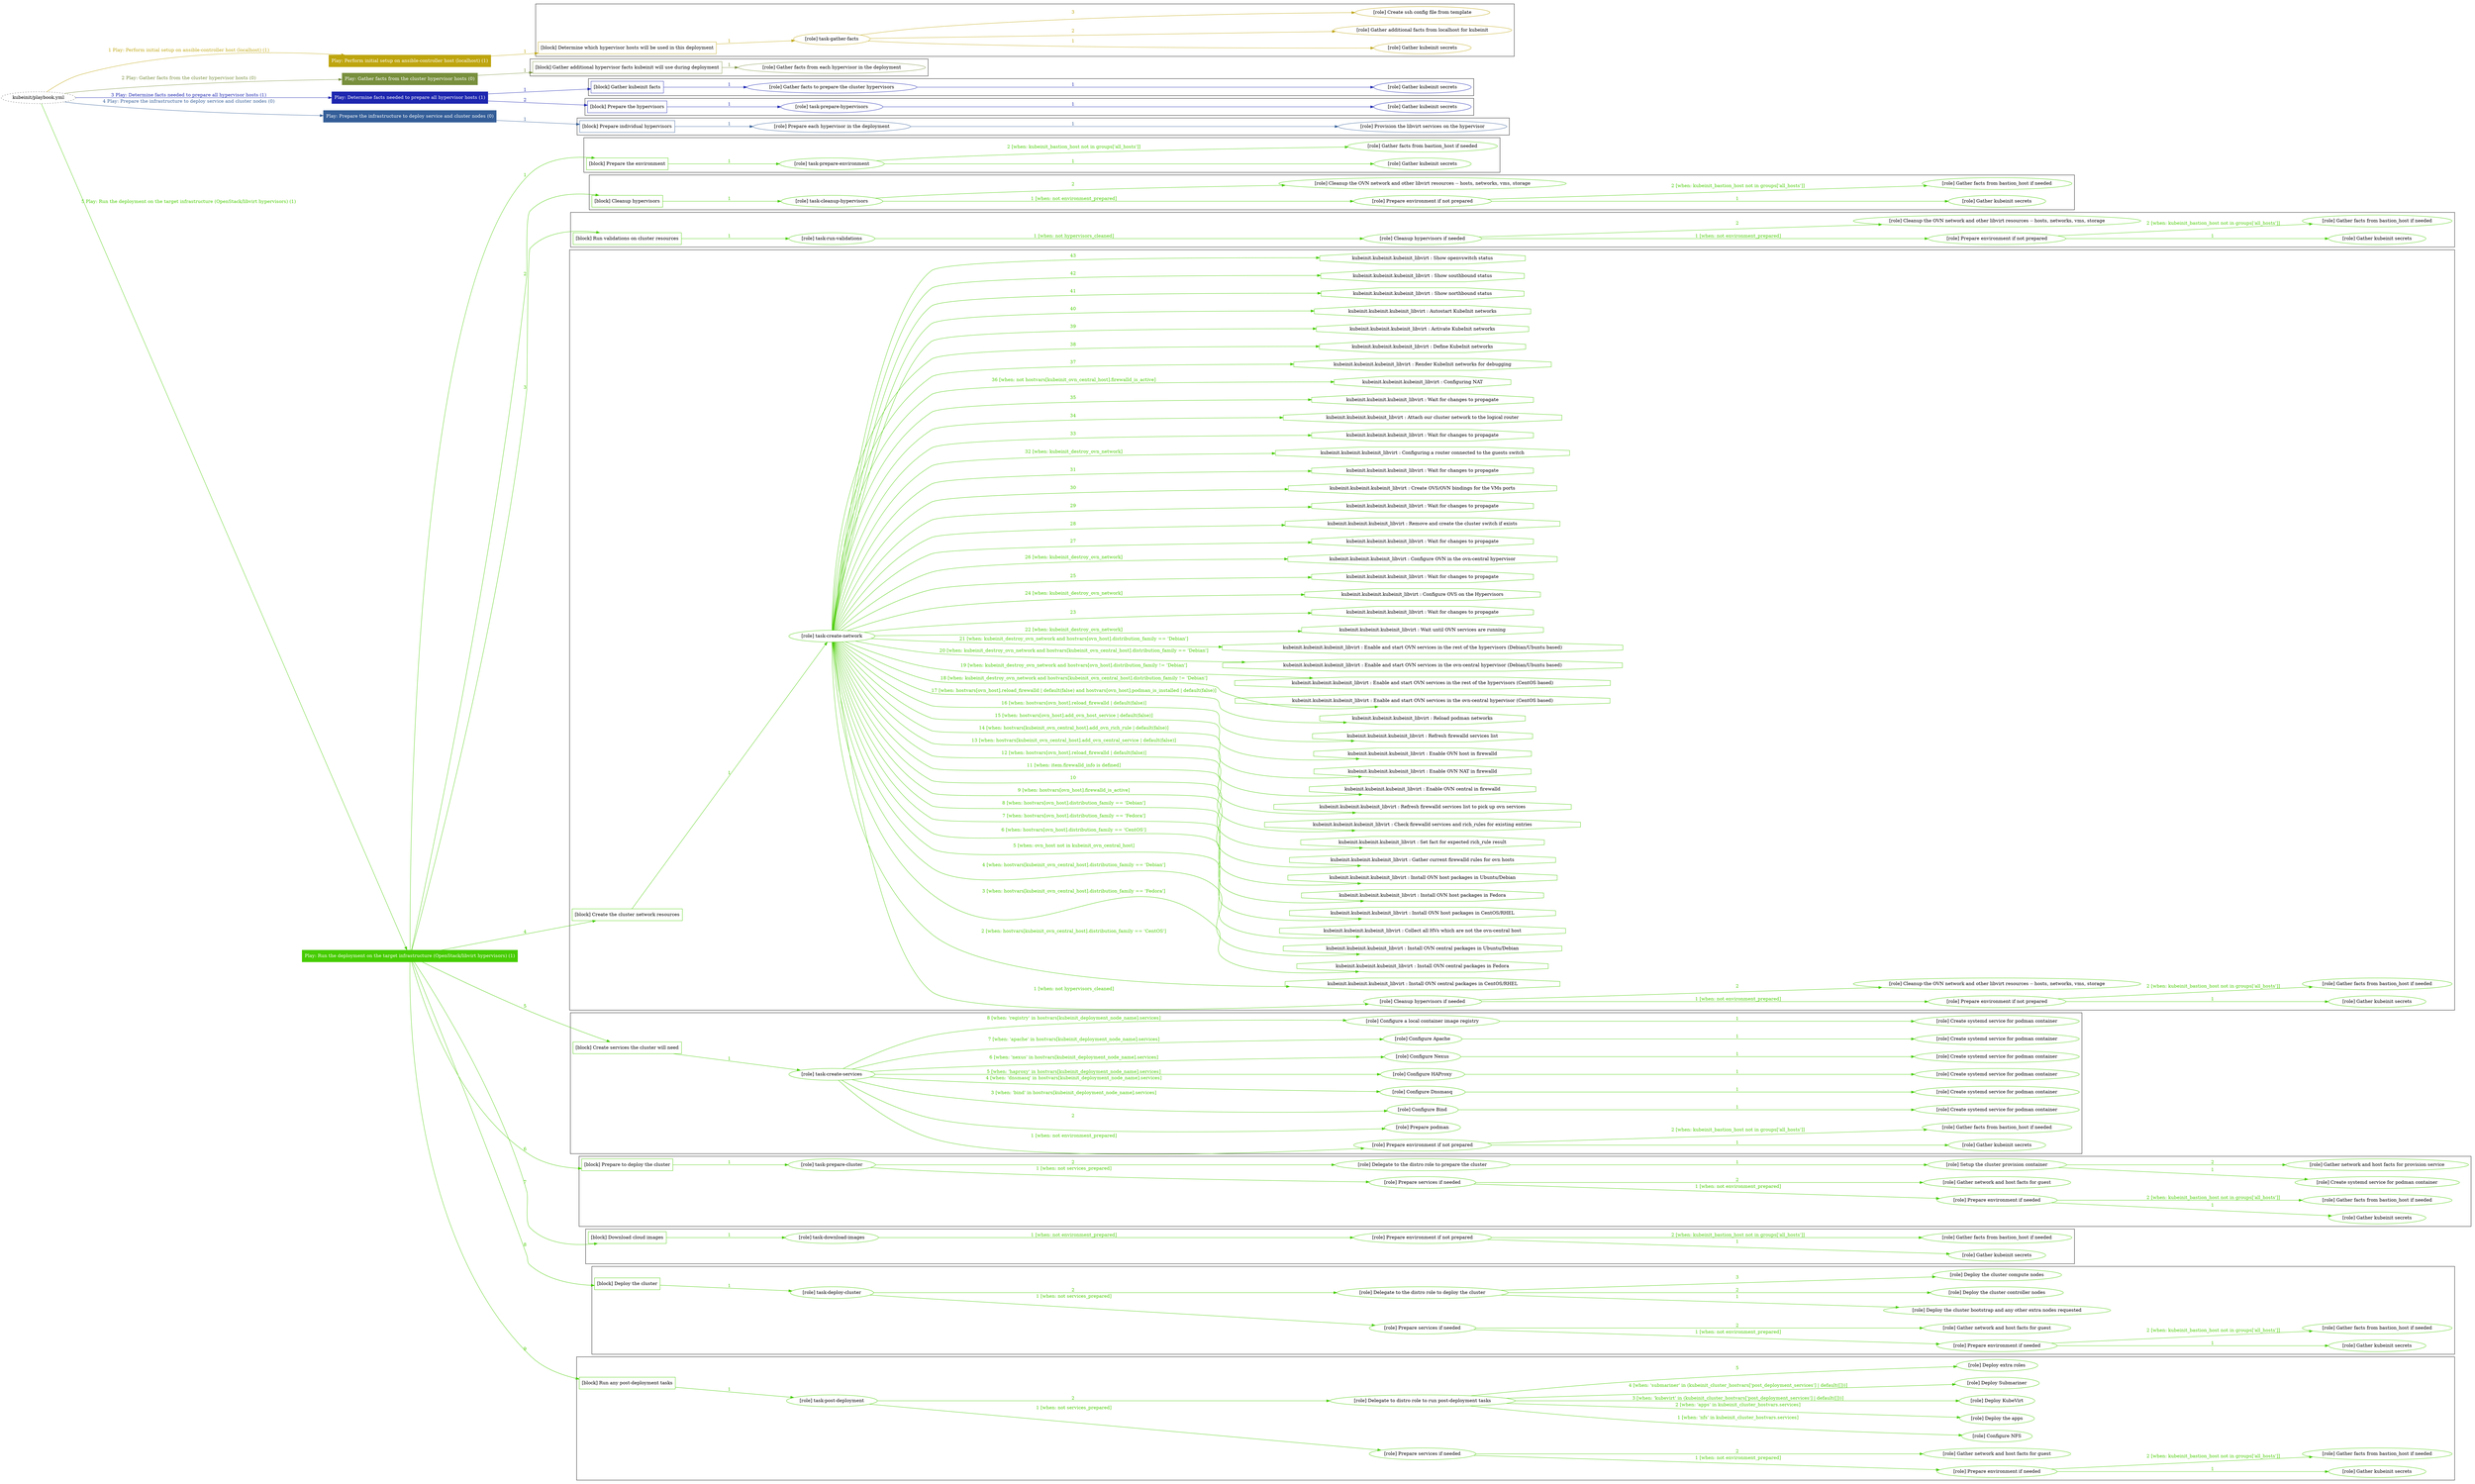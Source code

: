 digraph {
	graph [concentrate=true ordering=in rankdir=LR ratio=fill]
	edge [esep=5 sep=10]
	"kubeinit/playbook.yml" [URL="/home/runner/work/kubeinit/kubeinit/kubeinit/playbook.yml" id=playbook_205b2f13 style=dotted]
	"kubeinit/playbook.yml" -> play_18abe4c2 [label="1 Play: Perform initial setup on ansible-controller host (localhost) (1)" color="#bea50e" fontcolor="#bea50e" id=edge_play_18abe4c2 labeltooltip="1 Play: Perform initial setup on ansible-controller host (localhost) (1)" tooltip="1 Play: Perform initial setup on ansible-controller host (localhost) (1)"]
	subgraph "Play: Perform initial setup on ansible-controller host (localhost) (1)" {
		play_18abe4c2 [label="Play: Perform initial setup on ansible-controller host (localhost) (1)" URL="/home/runner/work/kubeinit/kubeinit/kubeinit/playbook.yml" color="#bea50e" fontcolor="#ffffff" id=play_18abe4c2 shape=box style=filled tooltip=localhost]
		play_18abe4c2 -> block_14780ef7 [label=1 color="#bea50e" fontcolor="#bea50e" id=edge_block_14780ef7 labeltooltip=1 tooltip=1]
		subgraph cluster_block_14780ef7 {
			block_14780ef7 [label="[block] Determine which hypervisor hosts will be used in this deployment" URL="/home/runner/work/kubeinit/kubeinit/kubeinit/playbook.yml" color="#bea50e" id=block_14780ef7 labeltooltip="Determine which hypervisor hosts will be used in this deployment" shape=box tooltip="Determine which hypervisor hosts will be used in this deployment"]
			block_14780ef7 -> role_a3282a86 [label="1 " color="#bea50e" fontcolor="#bea50e" id=edge_role_a3282a86 labeltooltip="1 " tooltip="1 "]
			subgraph "task-gather-facts" {
				role_a3282a86 [label="[role] task-gather-facts" URL="/home/runner/work/kubeinit/kubeinit/kubeinit/playbook.yml" color="#bea50e" id=role_a3282a86 tooltip="task-gather-facts"]
				role_a3282a86 -> role_8944de11 [label="1 " color="#bea50e" fontcolor="#bea50e" id=edge_role_8944de11 labeltooltip="1 " tooltip="1 "]
				subgraph "Gather kubeinit secrets" {
					role_8944de11 [label="[role] Gather kubeinit secrets" URL="/home/runner/.ansible/collections/ansible_collections/kubeinit/kubeinit/roles/kubeinit_prepare/tasks/build_hypervisors_group.yml" color="#bea50e" id=role_8944de11 tooltip="Gather kubeinit secrets"]
				}
				role_a3282a86 -> role_7feacd41 [label="2 " color="#bea50e" fontcolor="#bea50e" id=edge_role_7feacd41 labeltooltip="2 " tooltip="2 "]
				subgraph "Gather additional facts from localhost for kubeinit" {
					role_7feacd41 [label="[role] Gather additional facts from localhost for kubeinit" URL="/home/runner/.ansible/collections/ansible_collections/kubeinit/kubeinit/roles/kubeinit_prepare/tasks/build_hypervisors_group.yml" color="#bea50e" id=role_7feacd41 tooltip="Gather additional facts from localhost for kubeinit"]
				}
				role_a3282a86 -> role_f26eb4bf [label="3 " color="#bea50e" fontcolor="#bea50e" id=edge_role_f26eb4bf labeltooltip="3 " tooltip="3 "]
				subgraph "Create ssh config file from template" {
					role_f26eb4bf [label="[role] Create ssh config file from template" URL="/home/runner/.ansible/collections/ansible_collections/kubeinit/kubeinit/roles/kubeinit_prepare/tasks/build_hypervisors_group.yml" color="#bea50e" id=role_f26eb4bf tooltip="Create ssh config file from template"]
				}
			}
		}
	}
	"kubeinit/playbook.yml" -> play_b0e4b70c [label="2 Play: Gather facts from the cluster hypervisor hosts (0)" color="#788f3d" fontcolor="#788f3d" id=edge_play_b0e4b70c labeltooltip="2 Play: Gather facts from the cluster hypervisor hosts (0)" tooltip="2 Play: Gather facts from the cluster hypervisor hosts (0)"]
	subgraph "Play: Gather facts from the cluster hypervisor hosts (0)" {
		play_b0e4b70c [label="Play: Gather facts from the cluster hypervisor hosts (0)" URL="/home/runner/work/kubeinit/kubeinit/kubeinit/playbook.yml" color="#788f3d" fontcolor="#ffffff" id=play_b0e4b70c shape=box style=filled tooltip="Play: Gather facts from the cluster hypervisor hosts (0)"]
		play_b0e4b70c -> block_f9c89ed6 [label=1 color="#788f3d" fontcolor="#788f3d" id=edge_block_f9c89ed6 labeltooltip=1 tooltip=1]
		subgraph cluster_block_f9c89ed6 {
			block_f9c89ed6 [label="[block] Gather additional hypervisor facts kubeinit will use during deployment" URL="/home/runner/work/kubeinit/kubeinit/kubeinit/playbook.yml" color="#788f3d" id=block_f9c89ed6 labeltooltip="Gather additional hypervisor facts kubeinit will use during deployment" shape=box tooltip="Gather additional hypervisor facts kubeinit will use during deployment"]
			block_f9c89ed6 -> role_d7b38979 [label="1 " color="#788f3d" fontcolor="#788f3d" id=edge_role_d7b38979 labeltooltip="1 " tooltip="1 "]
			subgraph "Gather facts from each hypervisor in the deployment" {
				role_d7b38979 [label="[role] Gather facts from each hypervisor in the deployment" URL="/home/runner/work/kubeinit/kubeinit/kubeinit/playbook.yml" color="#788f3d" id=role_d7b38979 tooltip="Gather facts from each hypervisor in the deployment"]
			}
		}
	}
	"kubeinit/playbook.yml" -> play_15e79683 [label="3 Play: Determine facts needed to prepare all hypervisor hosts (1)" color="#1d26af" fontcolor="#1d26af" id=edge_play_15e79683 labeltooltip="3 Play: Determine facts needed to prepare all hypervisor hosts (1)" tooltip="3 Play: Determine facts needed to prepare all hypervisor hosts (1)"]
	subgraph "Play: Determine facts needed to prepare all hypervisor hosts (1)" {
		play_15e79683 [label="Play: Determine facts needed to prepare all hypervisor hosts (1)" URL="/home/runner/work/kubeinit/kubeinit/kubeinit/playbook.yml" color="#1d26af" fontcolor="#ffffff" id=play_15e79683 shape=box style=filled tooltip=localhost]
		play_15e79683 -> block_12f7811f [label=1 color="#1d26af" fontcolor="#1d26af" id=edge_block_12f7811f labeltooltip=1 tooltip=1]
		subgraph cluster_block_12f7811f {
			block_12f7811f [label="[block] Gather kubeinit facts" URL="/home/runner/work/kubeinit/kubeinit/kubeinit/playbook.yml" color="#1d26af" id=block_12f7811f labeltooltip="Gather kubeinit facts" shape=box tooltip="Gather kubeinit facts"]
			block_12f7811f -> role_f4207e98 [label="1 " color="#1d26af" fontcolor="#1d26af" id=edge_role_f4207e98 labeltooltip="1 " tooltip="1 "]
			subgraph "Gather facts to prepare the cluster hypervisors" {
				role_f4207e98 [label="[role] Gather facts to prepare the cluster hypervisors" URL="/home/runner/work/kubeinit/kubeinit/kubeinit/playbook.yml" color="#1d26af" id=role_f4207e98 tooltip="Gather facts to prepare the cluster hypervisors"]
				role_f4207e98 -> role_91b97637 [label="1 " color="#1d26af" fontcolor="#1d26af" id=edge_role_91b97637 labeltooltip="1 " tooltip="1 "]
				subgraph "Gather kubeinit secrets" {
					role_91b97637 [label="[role] Gather kubeinit secrets" URL="/home/runner/.ansible/collections/ansible_collections/kubeinit/kubeinit/roles/kubeinit_prepare/tasks/gather_kubeinit_facts.yml" color="#1d26af" id=role_91b97637 tooltip="Gather kubeinit secrets"]
				}
			}
		}
		play_15e79683 -> block_0bd60d89 [label=2 color="#1d26af" fontcolor="#1d26af" id=edge_block_0bd60d89 labeltooltip=2 tooltip=2]
		subgraph cluster_block_0bd60d89 {
			block_0bd60d89 [label="[block] Prepare the hypervisors" URL="/home/runner/work/kubeinit/kubeinit/kubeinit/playbook.yml" color="#1d26af" id=block_0bd60d89 labeltooltip="Prepare the hypervisors" shape=box tooltip="Prepare the hypervisors"]
			block_0bd60d89 -> role_15586971 [label="1 " color="#1d26af" fontcolor="#1d26af" id=edge_role_15586971 labeltooltip="1 " tooltip="1 "]
			subgraph "task-prepare-hypervisors" {
				role_15586971 [label="[role] task-prepare-hypervisors" URL="/home/runner/work/kubeinit/kubeinit/kubeinit/playbook.yml" color="#1d26af" id=role_15586971 tooltip="task-prepare-hypervisors"]
				role_15586971 -> role_70d0e21e [label="1 " color="#1d26af" fontcolor="#1d26af" id=edge_role_70d0e21e labeltooltip="1 " tooltip="1 "]
				subgraph "Gather kubeinit secrets" {
					role_70d0e21e [label="[role] Gather kubeinit secrets" URL="/home/runner/.ansible/collections/ansible_collections/kubeinit/kubeinit/roles/kubeinit_prepare/tasks/gather_kubeinit_facts.yml" color="#1d26af" id=role_70d0e21e tooltip="Gather kubeinit secrets"]
				}
			}
		}
	}
	"kubeinit/playbook.yml" -> play_f9a8a3d3 [label="4 Play: Prepare the infrastructure to deploy service and cluster nodes (0)" color="#345e98" fontcolor="#345e98" id=edge_play_f9a8a3d3 labeltooltip="4 Play: Prepare the infrastructure to deploy service and cluster nodes (0)" tooltip="4 Play: Prepare the infrastructure to deploy service and cluster nodes (0)"]
	subgraph "Play: Prepare the infrastructure to deploy service and cluster nodes (0)" {
		play_f9a8a3d3 [label="Play: Prepare the infrastructure to deploy service and cluster nodes (0)" URL="/home/runner/work/kubeinit/kubeinit/kubeinit/playbook.yml" color="#345e98" fontcolor="#ffffff" id=play_f9a8a3d3 shape=box style=filled tooltip="Play: Prepare the infrastructure to deploy service and cluster nodes (0)"]
		play_f9a8a3d3 -> block_6b70e60f [label=1 color="#345e98" fontcolor="#345e98" id=edge_block_6b70e60f labeltooltip=1 tooltip=1]
		subgraph cluster_block_6b70e60f {
			block_6b70e60f [label="[block] Prepare individual hypervisors" URL="/home/runner/work/kubeinit/kubeinit/kubeinit/playbook.yml" color="#345e98" id=block_6b70e60f labeltooltip="Prepare individual hypervisors" shape=box tooltip="Prepare individual hypervisors"]
			block_6b70e60f -> role_9c727d7d [label="1 " color="#345e98" fontcolor="#345e98" id=edge_role_9c727d7d labeltooltip="1 " tooltip="1 "]
			subgraph "Prepare each hypervisor in the deployment" {
				role_9c727d7d [label="[role] Prepare each hypervisor in the deployment" URL="/home/runner/work/kubeinit/kubeinit/kubeinit/playbook.yml" color="#345e98" id=role_9c727d7d tooltip="Prepare each hypervisor in the deployment"]
				role_9c727d7d -> role_03483129 [label="1 " color="#345e98" fontcolor="#345e98" id=edge_role_03483129 labeltooltip="1 " tooltip="1 "]
				subgraph "Provision the libvirt services on the hypervisor" {
					role_03483129 [label="[role] Provision the libvirt services on the hypervisor" URL="/home/runner/.ansible/collections/ansible_collections/kubeinit/kubeinit/roles/kubeinit_prepare/tasks/prepare_hypervisor.yml" color="#345e98" id=role_03483129 tooltip="Provision the libvirt services on the hypervisor"]
				}
			}
		}
	}
	"kubeinit/playbook.yml" -> play_49f3ef0e [label="5 Play: Run the deployment on the target infrastructure (OpenStack/libvirt hypervisors) (1)" color="#46cc00" fontcolor="#46cc00" id=edge_play_49f3ef0e labeltooltip="5 Play: Run the deployment on the target infrastructure (OpenStack/libvirt hypervisors) (1)" tooltip="5 Play: Run the deployment on the target infrastructure (OpenStack/libvirt hypervisors) (1)"]
	subgraph "Play: Run the deployment on the target infrastructure (OpenStack/libvirt hypervisors) (1)" {
		play_49f3ef0e [label="Play: Run the deployment on the target infrastructure (OpenStack/libvirt hypervisors) (1)" URL="/home/runner/work/kubeinit/kubeinit/kubeinit/playbook.yml" color="#46cc00" fontcolor="#ffffff" id=play_49f3ef0e shape=box style=filled tooltip=localhost]
		play_49f3ef0e -> block_b92e8ba6 [label=1 color="#46cc00" fontcolor="#46cc00" id=edge_block_b92e8ba6 labeltooltip=1 tooltip=1]
		subgraph cluster_block_b92e8ba6 {
			block_b92e8ba6 [label="[block] Prepare the environment" URL="/home/runner/work/kubeinit/kubeinit/kubeinit/playbook.yml" color="#46cc00" id=block_b92e8ba6 labeltooltip="Prepare the environment" shape=box tooltip="Prepare the environment"]
			block_b92e8ba6 -> role_bea3de6b [label="1 " color="#46cc00" fontcolor="#46cc00" id=edge_role_bea3de6b labeltooltip="1 " tooltip="1 "]
			subgraph "task-prepare-environment" {
				role_bea3de6b [label="[role] task-prepare-environment" URL="/home/runner/work/kubeinit/kubeinit/kubeinit/playbook.yml" color="#46cc00" id=role_bea3de6b tooltip="task-prepare-environment"]
				role_bea3de6b -> role_05b37a1d [label="1 " color="#46cc00" fontcolor="#46cc00" id=edge_role_05b37a1d labeltooltip="1 " tooltip="1 "]
				subgraph "Gather kubeinit secrets" {
					role_05b37a1d [label="[role] Gather kubeinit secrets" URL="/home/runner/.ansible/collections/ansible_collections/kubeinit/kubeinit/roles/kubeinit_prepare/tasks/gather_kubeinit_facts.yml" color="#46cc00" id=role_05b37a1d tooltip="Gather kubeinit secrets"]
				}
				role_bea3de6b -> role_5b0f9a59 [label="2 [when: kubeinit_bastion_host not in groups['all_hosts']]" color="#46cc00" fontcolor="#46cc00" id=edge_role_5b0f9a59 labeltooltip="2 [when: kubeinit_bastion_host not in groups['all_hosts']]" tooltip="2 [when: kubeinit_bastion_host not in groups['all_hosts']]"]
				subgraph "Gather facts from bastion_host if needed" {
					role_5b0f9a59 [label="[role] Gather facts from bastion_host if needed" URL="/home/runner/.ansible/collections/ansible_collections/kubeinit/kubeinit/roles/kubeinit_prepare/tasks/main.yml" color="#46cc00" id=role_5b0f9a59 tooltip="Gather facts from bastion_host if needed"]
				}
			}
		}
		play_49f3ef0e -> block_dd609c0c [label=2 color="#46cc00" fontcolor="#46cc00" id=edge_block_dd609c0c labeltooltip=2 tooltip=2]
		subgraph cluster_block_dd609c0c {
			block_dd609c0c [label="[block] Cleanup hypervisors" URL="/home/runner/work/kubeinit/kubeinit/kubeinit/playbook.yml" color="#46cc00" id=block_dd609c0c labeltooltip="Cleanup hypervisors" shape=box tooltip="Cleanup hypervisors"]
			block_dd609c0c -> role_6442b7a7 [label="1 " color="#46cc00" fontcolor="#46cc00" id=edge_role_6442b7a7 labeltooltip="1 " tooltip="1 "]
			subgraph "task-cleanup-hypervisors" {
				role_6442b7a7 [label="[role] task-cleanup-hypervisors" URL="/home/runner/work/kubeinit/kubeinit/kubeinit/playbook.yml" color="#46cc00" id=role_6442b7a7 tooltip="task-cleanup-hypervisors"]
				role_6442b7a7 -> role_ac8fa1d0 [label="1 [when: not environment_prepared]" color="#46cc00" fontcolor="#46cc00" id=edge_role_ac8fa1d0 labeltooltip="1 [when: not environment_prepared]" tooltip="1 [when: not environment_prepared]"]
				subgraph "Prepare environment if not prepared" {
					role_ac8fa1d0 [label="[role] Prepare environment if not prepared" URL="/home/runner/.ansible/collections/ansible_collections/kubeinit/kubeinit/roles/kubeinit_libvirt/tasks/cleanup_hypervisors.yml" color="#46cc00" id=role_ac8fa1d0 tooltip="Prepare environment if not prepared"]
					role_ac8fa1d0 -> role_cb1dd499 [label="1 " color="#46cc00" fontcolor="#46cc00" id=edge_role_cb1dd499 labeltooltip="1 " tooltip="1 "]
					subgraph "Gather kubeinit secrets" {
						role_cb1dd499 [label="[role] Gather kubeinit secrets" URL="/home/runner/.ansible/collections/ansible_collections/kubeinit/kubeinit/roles/kubeinit_prepare/tasks/gather_kubeinit_facts.yml" color="#46cc00" id=role_cb1dd499 tooltip="Gather kubeinit secrets"]
					}
					role_ac8fa1d0 -> role_43d1f20d [label="2 [when: kubeinit_bastion_host not in groups['all_hosts']]" color="#46cc00" fontcolor="#46cc00" id=edge_role_43d1f20d labeltooltip="2 [when: kubeinit_bastion_host not in groups['all_hosts']]" tooltip="2 [when: kubeinit_bastion_host not in groups['all_hosts']]"]
					subgraph "Gather facts from bastion_host if needed" {
						role_43d1f20d [label="[role] Gather facts from bastion_host if needed" URL="/home/runner/.ansible/collections/ansible_collections/kubeinit/kubeinit/roles/kubeinit_prepare/tasks/main.yml" color="#46cc00" id=role_43d1f20d tooltip="Gather facts from bastion_host if needed"]
					}
				}
				role_6442b7a7 -> role_8daf0e85 [label="2 " color="#46cc00" fontcolor="#46cc00" id=edge_role_8daf0e85 labeltooltip="2 " tooltip="2 "]
				subgraph "Cleanup the OVN network and other libvirt resources -- hosts, networks, vms, storage" {
					role_8daf0e85 [label="[role] Cleanup the OVN network and other libvirt resources -- hosts, networks, vms, storage" URL="/home/runner/.ansible/collections/ansible_collections/kubeinit/kubeinit/roles/kubeinit_libvirt/tasks/cleanup_hypervisors.yml" color="#46cc00" id=role_8daf0e85 tooltip="Cleanup the OVN network and other libvirt resources -- hosts, networks, vms, storage"]
				}
			}
		}
		play_49f3ef0e -> block_be5200ea [label=3 color="#46cc00" fontcolor="#46cc00" id=edge_block_be5200ea labeltooltip=3 tooltip=3]
		subgraph cluster_block_be5200ea {
			block_be5200ea [label="[block] Run validations on cluster resources" URL="/home/runner/work/kubeinit/kubeinit/kubeinit/playbook.yml" color="#46cc00" id=block_be5200ea labeltooltip="Run validations on cluster resources" shape=box tooltip="Run validations on cluster resources"]
			block_be5200ea -> role_b8869118 [label="1 " color="#46cc00" fontcolor="#46cc00" id=edge_role_b8869118 labeltooltip="1 " tooltip="1 "]
			subgraph "task-run-validations" {
				role_b8869118 [label="[role] task-run-validations" URL="/home/runner/work/kubeinit/kubeinit/kubeinit/playbook.yml" color="#46cc00" id=role_b8869118 tooltip="task-run-validations"]
				role_b8869118 -> role_f2420f71 [label="1 [when: not hypervisors_cleaned]" color="#46cc00" fontcolor="#46cc00" id=edge_role_f2420f71 labeltooltip="1 [when: not hypervisors_cleaned]" tooltip="1 [when: not hypervisors_cleaned]"]
				subgraph "Cleanup hypervisors if needed" {
					role_f2420f71 [label="[role] Cleanup hypervisors if needed" URL="/home/runner/.ansible/collections/ansible_collections/kubeinit/kubeinit/roles/kubeinit_validations/tasks/main.yml" color="#46cc00" id=role_f2420f71 tooltip="Cleanup hypervisors if needed"]
					role_f2420f71 -> role_87120f2c [label="1 [when: not environment_prepared]" color="#46cc00" fontcolor="#46cc00" id=edge_role_87120f2c labeltooltip="1 [when: not environment_prepared]" tooltip="1 [when: not environment_prepared]"]
					subgraph "Prepare environment if not prepared" {
						role_87120f2c [label="[role] Prepare environment if not prepared" URL="/home/runner/.ansible/collections/ansible_collections/kubeinit/kubeinit/roles/kubeinit_libvirt/tasks/cleanup_hypervisors.yml" color="#46cc00" id=role_87120f2c tooltip="Prepare environment if not prepared"]
						role_87120f2c -> role_de8e2f5f [label="1 " color="#46cc00" fontcolor="#46cc00" id=edge_role_de8e2f5f labeltooltip="1 " tooltip="1 "]
						subgraph "Gather kubeinit secrets" {
							role_de8e2f5f [label="[role] Gather kubeinit secrets" URL="/home/runner/.ansible/collections/ansible_collections/kubeinit/kubeinit/roles/kubeinit_prepare/tasks/gather_kubeinit_facts.yml" color="#46cc00" id=role_de8e2f5f tooltip="Gather kubeinit secrets"]
						}
						role_87120f2c -> role_13b4379e [label="2 [when: kubeinit_bastion_host not in groups['all_hosts']]" color="#46cc00" fontcolor="#46cc00" id=edge_role_13b4379e labeltooltip="2 [when: kubeinit_bastion_host not in groups['all_hosts']]" tooltip="2 [when: kubeinit_bastion_host not in groups['all_hosts']]"]
						subgraph "Gather facts from bastion_host if needed" {
							role_13b4379e [label="[role] Gather facts from bastion_host if needed" URL="/home/runner/.ansible/collections/ansible_collections/kubeinit/kubeinit/roles/kubeinit_prepare/tasks/main.yml" color="#46cc00" id=role_13b4379e tooltip="Gather facts from bastion_host if needed"]
						}
					}
					role_f2420f71 -> role_2c248282 [label="2 " color="#46cc00" fontcolor="#46cc00" id=edge_role_2c248282 labeltooltip="2 " tooltip="2 "]
					subgraph "Cleanup the OVN network and other libvirt resources -- hosts, networks, vms, storage" {
						role_2c248282 [label="[role] Cleanup the OVN network and other libvirt resources -- hosts, networks, vms, storage" URL="/home/runner/.ansible/collections/ansible_collections/kubeinit/kubeinit/roles/kubeinit_libvirt/tasks/cleanup_hypervisors.yml" color="#46cc00" id=role_2c248282 tooltip="Cleanup the OVN network and other libvirt resources -- hosts, networks, vms, storage"]
					}
				}
			}
		}
		play_49f3ef0e -> block_982bba5d [label=4 color="#46cc00" fontcolor="#46cc00" id=edge_block_982bba5d labeltooltip=4 tooltip=4]
		subgraph cluster_block_982bba5d {
			block_982bba5d [label="[block] Create the cluster network resources" URL="/home/runner/work/kubeinit/kubeinit/kubeinit/playbook.yml" color="#46cc00" id=block_982bba5d labeltooltip="Create the cluster network resources" shape=box tooltip="Create the cluster network resources"]
			block_982bba5d -> role_7a39b914 [label="1 " color="#46cc00" fontcolor="#46cc00" id=edge_role_7a39b914 labeltooltip="1 " tooltip="1 "]
			subgraph "task-create-network" {
				role_7a39b914 [label="[role] task-create-network" URL="/home/runner/work/kubeinit/kubeinit/kubeinit/playbook.yml" color="#46cc00" id=role_7a39b914 tooltip="task-create-network"]
				role_7a39b914 -> role_f293c743 [label="1 [when: not hypervisors_cleaned]" color="#46cc00" fontcolor="#46cc00" id=edge_role_f293c743 labeltooltip="1 [when: not hypervisors_cleaned]" tooltip="1 [when: not hypervisors_cleaned]"]
				subgraph "Cleanup hypervisors if needed" {
					role_f293c743 [label="[role] Cleanup hypervisors if needed" URL="/home/runner/.ansible/collections/ansible_collections/kubeinit/kubeinit/roles/kubeinit_libvirt/tasks/create_network.yml" color="#46cc00" id=role_f293c743 tooltip="Cleanup hypervisors if needed"]
					role_f293c743 -> role_e17bc461 [label="1 [when: not environment_prepared]" color="#46cc00" fontcolor="#46cc00" id=edge_role_e17bc461 labeltooltip="1 [when: not environment_prepared]" tooltip="1 [when: not environment_prepared]"]
					subgraph "Prepare environment if not prepared" {
						role_e17bc461 [label="[role] Prepare environment if not prepared" URL="/home/runner/.ansible/collections/ansible_collections/kubeinit/kubeinit/roles/kubeinit_libvirt/tasks/cleanup_hypervisors.yml" color="#46cc00" id=role_e17bc461 tooltip="Prepare environment if not prepared"]
						role_e17bc461 -> role_ba7a0db2 [label="1 " color="#46cc00" fontcolor="#46cc00" id=edge_role_ba7a0db2 labeltooltip="1 " tooltip="1 "]
						subgraph "Gather kubeinit secrets" {
							role_ba7a0db2 [label="[role] Gather kubeinit secrets" URL="/home/runner/.ansible/collections/ansible_collections/kubeinit/kubeinit/roles/kubeinit_prepare/tasks/gather_kubeinit_facts.yml" color="#46cc00" id=role_ba7a0db2 tooltip="Gather kubeinit secrets"]
						}
						role_e17bc461 -> role_1a4d1e65 [label="2 [when: kubeinit_bastion_host not in groups['all_hosts']]" color="#46cc00" fontcolor="#46cc00" id=edge_role_1a4d1e65 labeltooltip="2 [when: kubeinit_bastion_host not in groups['all_hosts']]" tooltip="2 [when: kubeinit_bastion_host not in groups['all_hosts']]"]
						subgraph "Gather facts from bastion_host if needed" {
							role_1a4d1e65 [label="[role] Gather facts from bastion_host if needed" URL="/home/runner/.ansible/collections/ansible_collections/kubeinit/kubeinit/roles/kubeinit_prepare/tasks/main.yml" color="#46cc00" id=role_1a4d1e65 tooltip="Gather facts from bastion_host if needed"]
						}
					}
					role_f293c743 -> role_7b60c34c [label="2 " color="#46cc00" fontcolor="#46cc00" id=edge_role_7b60c34c labeltooltip="2 " tooltip="2 "]
					subgraph "Cleanup the OVN network and other libvirt resources -- hosts, networks, vms, storage" {
						role_7b60c34c [label="[role] Cleanup the OVN network and other libvirt resources -- hosts, networks, vms, storage" URL="/home/runner/.ansible/collections/ansible_collections/kubeinit/kubeinit/roles/kubeinit_libvirt/tasks/cleanup_hypervisors.yml" color="#46cc00" id=role_7b60c34c tooltip="Cleanup the OVN network and other libvirt resources -- hosts, networks, vms, storage"]
					}
				}
				task_c9a40e3b [label="kubeinit.kubeinit.kubeinit_libvirt : Install OVN central packages in CentOS/RHEL" URL="/home/runner/.ansible/collections/ansible_collections/kubeinit/kubeinit/roles/kubeinit_libvirt/tasks/create_network.yml" color="#46cc00" id=task_c9a40e3b shape=octagon tooltip="kubeinit.kubeinit.kubeinit_libvirt : Install OVN central packages in CentOS/RHEL"]
				role_7a39b914 -> task_c9a40e3b [label="2 [when: hostvars[kubeinit_ovn_central_host].distribution_family == 'CentOS']" color="#46cc00" fontcolor="#46cc00" id=edge_task_c9a40e3b labeltooltip="2 [when: hostvars[kubeinit_ovn_central_host].distribution_family == 'CentOS']" tooltip="2 [when: hostvars[kubeinit_ovn_central_host].distribution_family == 'CentOS']"]
				task_3e536e0a [label="kubeinit.kubeinit.kubeinit_libvirt : Install OVN central packages in Fedora" URL="/home/runner/.ansible/collections/ansible_collections/kubeinit/kubeinit/roles/kubeinit_libvirt/tasks/create_network.yml" color="#46cc00" id=task_3e536e0a shape=octagon tooltip="kubeinit.kubeinit.kubeinit_libvirt : Install OVN central packages in Fedora"]
				role_7a39b914 -> task_3e536e0a [label="3 [when: hostvars[kubeinit_ovn_central_host].distribution_family == 'Fedora']" color="#46cc00" fontcolor="#46cc00" id=edge_task_3e536e0a labeltooltip="3 [when: hostvars[kubeinit_ovn_central_host].distribution_family == 'Fedora']" tooltip="3 [when: hostvars[kubeinit_ovn_central_host].distribution_family == 'Fedora']"]
				task_d2fba7df [label="kubeinit.kubeinit.kubeinit_libvirt : Install OVN central packages in Ubuntu/Debian" URL="/home/runner/.ansible/collections/ansible_collections/kubeinit/kubeinit/roles/kubeinit_libvirt/tasks/create_network.yml" color="#46cc00" id=task_d2fba7df shape=octagon tooltip="kubeinit.kubeinit.kubeinit_libvirt : Install OVN central packages in Ubuntu/Debian"]
				role_7a39b914 -> task_d2fba7df [label="4 [when: hostvars[kubeinit_ovn_central_host].distribution_family == 'Debian']" color="#46cc00" fontcolor="#46cc00" id=edge_task_d2fba7df labeltooltip="4 [when: hostvars[kubeinit_ovn_central_host].distribution_family == 'Debian']" tooltip="4 [when: hostvars[kubeinit_ovn_central_host].distribution_family == 'Debian']"]
				task_fe2d8ce7 [label="kubeinit.kubeinit.kubeinit_libvirt : Collect all HVs which are not the ovn-central host" URL="/home/runner/.ansible/collections/ansible_collections/kubeinit/kubeinit/roles/kubeinit_libvirt/tasks/create_network.yml" color="#46cc00" id=task_fe2d8ce7 shape=octagon tooltip="kubeinit.kubeinit.kubeinit_libvirt : Collect all HVs which are not the ovn-central host"]
				role_7a39b914 -> task_fe2d8ce7 [label="5 [when: ovn_host not in kubeinit_ovn_central_host]" color="#46cc00" fontcolor="#46cc00" id=edge_task_fe2d8ce7 labeltooltip="5 [when: ovn_host not in kubeinit_ovn_central_host]" tooltip="5 [when: ovn_host not in kubeinit_ovn_central_host]"]
				task_3c6215c0 [label="kubeinit.kubeinit.kubeinit_libvirt : Install OVN host packages in CentOS/RHEL" URL="/home/runner/.ansible/collections/ansible_collections/kubeinit/kubeinit/roles/kubeinit_libvirt/tasks/create_network.yml" color="#46cc00" id=task_3c6215c0 shape=octagon tooltip="kubeinit.kubeinit.kubeinit_libvirt : Install OVN host packages in CentOS/RHEL"]
				role_7a39b914 -> task_3c6215c0 [label="6 [when: hostvars[ovn_host].distribution_family == 'CentOS']" color="#46cc00" fontcolor="#46cc00" id=edge_task_3c6215c0 labeltooltip="6 [when: hostvars[ovn_host].distribution_family == 'CentOS']" tooltip="6 [when: hostvars[ovn_host].distribution_family == 'CentOS']"]
				task_de17c354 [label="kubeinit.kubeinit.kubeinit_libvirt : Install OVN host packages in Fedora" URL="/home/runner/.ansible/collections/ansible_collections/kubeinit/kubeinit/roles/kubeinit_libvirt/tasks/create_network.yml" color="#46cc00" id=task_de17c354 shape=octagon tooltip="kubeinit.kubeinit.kubeinit_libvirt : Install OVN host packages in Fedora"]
				role_7a39b914 -> task_de17c354 [label="7 [when: hostvars[ovn_host].distribution_family == 'Fedora']" color="#46cc00" fontcolor="#46cc00" id=edge_task_de17c354 labeltooltip="7 [when: hostvars[ovn_host].distribution_family == 'Fedora']" tooltip="7 [when: hostvars[ovn_host].distribution_family == 'Fedora']"]
				task_462d328f [label="kubeinit.kubeinit.kubeinit_libvirt : Install OVN host packages in Ubuntu/Debian" URL="/home/runner/.ansible/collections/ansible_collections/kubeinit/kubeinit/roles/kubeinit_libvirt/tasks/create_network.yml" color="#46cc00" id=task_462d328f shape=octagon tooltip="kubeinit.kubeinit.kubeinit_libvirt : Install OVN host packages in Ubuntu/Debian"]
				role_7a39b914 -> task_462d328f [label="8 [when: hostvars[ovn_host].distribution_family == 'Debian']" color="#46cc00" fontcolor="#46cc00" id=edge_task_462d328f labeltooltip="8 [when: hostvars[ovn_host].distribution_family == 'Debian']" tooltip="8 [when: hostvars[ovn_host].distribution_family == 'Debian']"]
				task_019c3936 [label="kubeinit.kubeinit.kubeinit_libvirt : Gather current firewalld rules for ovn hosts" URL="/home/runner/.ansible/collections/ansible_collections/kubeinit/kubeinit/roles/kubeinit_libvirt/tasks/create_network.yml" color="#46cc00" id=task_019c3936 shape=octagon tooltip="kubeinit.kubeinit.kubeinit_libvirt : Gather current firewalld rules for ovn hosts"]
				role_7a39b914 -> task_019c3936 [label="9 [when: hostvars[ovn_host].firewalld_is_active]" color="#46cc00" fontcolor="#46cc00" id=edge_task_019c3936 labeltooltip="9 [when: hostvars[ovn_host].firewalld_is_active]" tooltip="9 [when: hostvars[ovn_host].firewalld_is_active]"]
				task_40c093b5 [label="kubeinit.kubeinit.kubeinit_libvirt : Set fact for expected rich_rule result" URL="/home/runner/.ansible/collections/ansible_collections/kubeinit/kubeinit/roles/kubeinit_libvirt/tasks/create_network.yml" color="#46cc00" id=task_40c093b5 shape=octagon tooltip="kubeinit.kubeinit.kubeinit_libvirt : Set fact for expected rich_rule result"]
				role_7a39b914 -> task_40c093b5 [label="10 " color="#46cc00" fontcolor="#46cc00" id=edge_task_40c093b5 labeltooltip="10 " tooltip="10 "]
				task_a9aafc63 [label="kubeinit.kubeinit.kubeinit_libvirt : Check firewalld services and rich_rules for existing entries" URL="/home/runner/.ansible/collections/ansible_collections/kubeinit/kubeinit/roles/kubeinit_libvirt/tasks/create_network.yml" color="#46cc00" id=task_a9aafc63 shape=octagon tooltip="kubeinit.kubeinit.kubeinit_libvirt : Check firewalld services and rich_rules for existing entries"]
				role_7a39b914 -> task_a9aafc63 [label="11 [when: item.firewalld_info is defined]" color="#46cc00" fontcolor="#46cc00" id=edge_task_a9aafc63 labeltooltip="11 [when: item.firewalld_info is defined]" tooltip="11 [when: item.firewalld_info is defined]"]
				task_fd6344ac [label="kubeinit.kubeinit.kubeinit_libvirt : Refresh firewalld services list to pick up ovn services" URL="/home/runner/.ansible/collections/ansible_collections/kubeinit/kubeinit/roles/kubeinit_libvirt/tasks/create_network.yml" color="#46cc00" id=task_fd6344ac shape=octagon tooltip="kubeinit.kubeinit.kubeinit_libvirt : Refresh firewalld services list to pick up ovn services"]
				role_7a39b914 -> task_fd6344ac [label="12 [when: hostvars[ovn_host].reload_firewalld | default(false)]" color="#46cc00" fontcolor="#46cc00" id=edge_task_fd6344ac labeltooltip="12 [when: hostvars[ovn_host].reload_firewalld | default(false)]" tooltip="12 [when: hostvars[ovn_host].reload_firewalld | default(false)]"]
				task_45a70d22 [label="kubeinit.kubeinit.kubeinit_libvirt : Enable OVN central in firewalld" URL="/home/runner/.ansible/collections/ansible_collections/kubeinit/kubeinit/roles/kubeinit_libvirt/tasks/create_network.yml" color="#46cc00" id=task_45a70d22 shape=octagon tooltip="kubeinit.kubeinit.kubeinit_libvirt : Enable OVN central in firewalld"]
				role_7a39b914 -> task_45a70d22 [label="13 [when: hostvars[kubeinit_ovn_central_host].add_ovn_central_service | default(false)]" color="#46cc00" fontcolor="#46cc00" id=edge_task_45a70d22 labeltooltip="13 [when: hostvars[kubeinit_ovn_central_host].add_ovn_central_service | default(false)]" tooltip="13 [when: hostvars[kubeinit_ovn_central_host].add_ovn_central_service | default(false)]"]
				task_a1edb7bb [label="kubeinit.kubeinit.kubeinit_libvirt : Enable OVN NAT in firewalld" URL="/home/runner/.ansible/collections/ansible_collections/kubeinit/kubeinit/roles/kubeinit_libvirt/tasks/create_network.yml" color="#46cc00" id=task_a1edb7bb shape=octagon tooltip="kubeinit.kubeinit.kubeinit_libvirt : Enable OVN NAT in firewalld"]
				role_7a39b914 -> task_a1edb7bb [label="14 [when: hostvars[kubeinit_ovn_central_host].add_ovn_rich_rule | default(false)]" color="#46cc00" fontcolor="#46cc00" id=edge_task_a1edb7bb labeltooltip="14 [when: hostvars[kubeinit_ovn_central_host].add_ovn_rich_rule | default(false)]" tooltip="14 [when: hostvars[kubeinit_ovn_central_host].add_ovn_rich_rule | default(false)]"]
				task_18a708bc [label="kubeinit.kubeinit.kubeinit_libvirt : Enable OVN host in firewalld" URL="/home/runner/.ansible/collections/ansible_collections/kubeinit/kubeinit/roles/kubeinit_libvirt/tasks/create_network.yml" color="#46cc00" id=task_18a708bc shape=octagon tooltip="kubeinit.kubeinit.kubeinit_libvirt : Enable OVN host in firewalld"]
				role_7a39b914 -> task_18a708bc [label="15 [when: hostvars[ovn_host].add_ovn_host_service | default(false)]" color="#46cc00" fontcolor="#46cc00" id=edge_task_18a708bc labeltooltip="15 [when: hostvars[ovn_host].add_ovn_host_service | default(false)]" tooltip="15 [when: hostvars[ovn_host].add_ovn_host_service | default(false)]"]
				task_62762cd4 [label="kubeinit.kubeinit.kubeinit_libvirt : Refresh firewalld services list" URL="/home/runner/.ansible/collections/ansible_collections/kubeinit/kubeinit/roles/kubeinit_libvirt/tasks/create_network.yml" color="#46cc00" id=task_62762cd4 shape=octagon tooltip="kubeinit.kubeinit.kubeinit_libvirt : Refresh firewalld services list"]
				role_7a39b914 -> task_62762cd4 [label="16 [when: hostvars[ovn_host].reload_firewalld | default(false)]" color="#46cc00" fontcolor="#46cc00" id=edge_task_62762cd4 labeltooltip="16 [when: hostvars[ovn_host].reload_firewalld | default(false)]" tooltip="16 [when: hostvars[ovn_host].reload_firewalld | default(false)]"]
				task_888c2b58 [label="kubeinit.kubeinit.kubeinit_libvirt : Reload podman networks" URL="/home/runner/.ansible/collections/ansible_collections/kubeinit/kubeinit/roles/kubeinit_libvirt/tasks/create_network.yml" color="#46cc00" id=task_888c2b58 shape=octagon tooltip="kubeinit.kubeinit.kubeinit_libvirt : Reload podman networks"]
				role_7a39b914 -> task_888c2b58 [label="17 [when: hostvars[ovn_host].reload_firewalld | default(false) and hostvars[ovn_host].podman_is_installed | default(false)]" color="#46cc00" fontcolor="#46cc00" id=edge_task_888c2b58 labeltooltip="17 [when: hostvars[ovn_host].reload_firewalld | default(false) and hostvars[ovn_host].podman_is_installed | default(false)]" tooltip="17 [when: hostvars[ovn_host].reload_firewalld | default(false) and hostvars[ovn_host].podman_is_installed | default(false)]"]
				task_3490fcaa [label="kubeinit.kubeinit.kubeinit_libvirt : Enable and start OVN services in the ovn-central hypervisor (CentOS based)" URL="/home/runner/.ansible/collections/ansible_collections/kubeinit/kubeinit/roles/kubeinit_libvirt/tasks/create_network.yml" color="#46cc00" id=task_3490fcaa shape=octagon tooltip="kubeinit.kubeinit.kubeinit_libvirt : Enable and start OVN services in the ovn-central hypervisor (CentOS based)"]
				role_7a39b914 -> task_3490fcaa [label="18 [when: kubeinit_destroy_ovn_network and hostvars[kubeinit_ovn_central_host].distribution_family != 'Debian']" color="#46cc00" fontcolor="#46cc00" id=edge_task_3490fcaa labeltooltip="18 [when: kubeinit_destroy_ovn_network and hostvars[kubeinit_ovn_central_host].distribution_family != 'Debian']" tooltip="18 [when: kubeinit_destroy_ovn_network and hostvars[kubeinit_ovn_central_host].distribution_family != 'Debian']"]
				task_c552af4d [label="kubeinit.kubeinit.kubeinit_libvirt : Enable and start OVN services in the rest of the hypervisors (CentOS based)" URL="/home/runner/.ansible/collections/ansible_collections/kubeinit/kubeinit/roles/kubeinit_libvirt/tasks/create_network.yml" color="#46cc00" id=task_c552af4d shape=octagon tooltip="kubeinit.kubeinit.kubeinit_libvirt : Enable and start OVN services in the rest of the hypervisors (CentOS based)"]
				role_7a39b914 -> task_c552af4d [label="19 [when: kubeinit_destroy_ovn_network and hostvars[ovn_host].distribution_family != 'Debian']" color="#46cc00" fontcolor="#46cc00" id=edge_task_c552af4d labeltooltip="19 [when: kubeinit_destroy_ovn_network and hostvars[ovn_host].distribution_family != 'Debian']" tooltip="19 [when: kubeinit_destroy_ovn_network and hostvars[ovn_host].distribution_family != 'Debian']"]
				task_18fb5514 [label="kubeinit.kubeinit.kubeinit_libvirt : Enable and start OVN services in the ovn-central hypervisor (Debian/Ubuntu based)" URL="/home/runner/.ansible/collections/ansible_collections/kubeinit/kubeinit/roles/kubeinit_libvirt/tasks/create_network.yml" color="#46cc00" id=task_18fb5514 shape=octagon tooltip="kubeinit.kubeinit.kubeinit_libvirt : Enable and start OVN services in the ovn-central hypervisor (Debian/Ubuntu based)"]
				role_7a39b914 -> task_18fb5514 [label="20 [when: kubeinit_destroy_ovn_network and hostvars[kubeinit_ovn_central_host].distribution_family == 'Debian']" color="#46cc00" fontcolor="#46cc00" id=edge_task_18fb5514 labeltooltip="20 [when: kubeinit_destroy_ovn_network and hostvars[kubeinit_ovn_central_host].distribution_family == 'Debian']" tooltip="20 [when: kubeinit_destroy_ovn_network and hostvars[kubeinit_ovn_central_host].distribution_family == 'Debian']"]
				task_1f5fc599 [label="kubeinit.kubeinit.kubeinit_libvirt : Enable and start OVN services in the rest of the hypervisors (Debian/Ubuntu based)" URL="/home/runner/.ansible/collections/ansible_collections/kubeinit/kubeinit/roles/kubeinit_libvirt/tasks/create_network.yml" color="#46cc00" id=task_1f5fc599 shape=octagon tooltip="kubeinit.kubeinit.kubeinit_libvirt : Enable and start OVN services in the rest of the hypervisors (Debian/Ubuntu based)"]
				role_7a39b914 -> task_1f5fc599 [label="21 [when: kubeinit_destroy_ovn_network and hostvars[ovn_host].distribution_family == 'Debian']" color="#46cc00" fontcolor="#46cc00" id=edge_task_1f5fc599 labeltooltip="21 [when: kubeinit_destroy_ovn_network and hostvars[ovn_host].distribution_family == 'Debian']" tooltip="21 [when: kubeinit_destroy_ovn_network and hostvars[ovn_host].distribution_family == 'Debian']"]
				task_3ba19c9e [label="kubeinit.kubeinit.kubeinit_libvirt : Wait until OVN services are running" URL="/home/runner/.ansible/collections/ansible_collections/kubeinit/kubeinit/roles/kubeinit_libvirt/tasks/create_network.yml" color="#46cc00" id=task_3ba19c9e shape=octagon tooltip="kubeinit.kubeinit.kubeinit_libvirt : Wait until OVN services are running"]
				role_7a39b914 -> task_3ba19c9e [label="22 [when: kubeinit_destroy_ovn_network]" color="#46cc00" fontcolor="#46cc00" id=edge_task_3ba19c9e labeltooltip="22 [when: kubeinit_destroy_ovn_network]" tooltip="22 [when: kubeinit_destroy_ovn_network]"]
				task_e31c6b8d [label="kubeinit.kubeinit.kubeinit_libvirt : Wait for changes to propagate" URL="/home/runner/.ansible/collections/ansible_collections/kubeinit/kubeinit/roles/kubeinit_libvirt/tasks/create_network.yml" color="#46cc00" id=task_e31c6b8d shape=octagon tooltip="kubeinit.kubeinit.kubeinit_libvirt : Wait for changes to propagate"]
				role_7a39b914 -> task_e31c6b8d [label="23 " color="#46cc00" fontcolor="#46cc00" id=edge_task_e31c6b8d labeltooltip="23 " tooltip="23 "]
				task_a635bfe5 [label="kubeinit.kubeinit.kubeinit_libvirt : Configure OVS on the Hypervisors" URL="/home/runner/.ansible/collections/ansible_collections/kubeinit/kubeinit/roles/kubeinit_libvirt/tasks/create_network.yml" color="#46cc00" id=task_a635bfe5 shape=octagon tooltip="kubeinit.kubeinit.kubeinit_libvirt : Configure OVS on the Hypervisors"]
				role_7a39b914 -> task_a635bfe5 [label="24 [when: kubeinit_destroy_ovn_network]" color="#46cc00" fontcolor="#46cc00" id=edge_task_a635bfe5 labeltooltip="24 [when: kubeinit_destroy_ovn_network]" tooltip="24 [when: kubeinit_destroy_ovn_network]"]
				task_c8cdc5f2 [label="kubeinit.kubeinit.kubeinit_libvirt : Wait for changes to propagate" URL="/home/runner/.ansible/collections/ansible_collections/kubeinit/kubeinit/roles/kubeinit_libvirt/tasks/create_network.yml" color="#46cc00" id=task_c8cdc5f2 shape=octagon tooltip="kubeinit.kubeinit.kubeinit_libvirt : Wait for changes to propagate"]
				role_7a39b914 -> task_c8cdc5f2 [label="25 " color="#46cc00" fontcolor="#46cc00" id=edge_task_c8cdc5f2 labeltooltip="25 " tooltip="25 "]
				task_1fd70ce9 [label="kubeinit.kubeinit.kubeinit_libvirt : Configure OVN in the ovn-central hypervisor" URL="/home/runner/.ansible/collections/ansible_collections/kubeinit/kubeinit/roles/kubeinit_libvirt/tasks/create_network.yml" color="#46cc00" id=task_1fd70ce9 shape=octagon tooltip="kubeinit.kubeinit.kubeinit_libvirt : Configure OVN in the ovn-central hypervisor"]
				role_7a39b914 -> task_1fd70ce9 [label="26 [when: kubeinit_destroy_ovn_network]" color="#46cc00" fontcolor="#46cc00" id=edge_task_1fd70ce9 labeltooltip="26 [when: kubeinit_destroy_ovn_network]" tooltip="26 [when: kubeinit_destroy_ovn_network]"]
				task_9ca91329 [label="kubeinit.kubeinit.kubeinit_libvirt : Wait for changes to propagate" URL="/home/runner/.ansible/collections/ansible_collections/kubeinit/kubeinit/roles/kubeinit_libvirt/tasks/create_network.yml" color="#46cc00" id=task_9ca91329 shape=octagon tooltip="kubeinit.kubeinit.kubeinit_libvirt : Wait for changes to propagate"]
				role_7a39b914 -> task_9ca91329 [label="27 " color="#46cc00" fontcolor="#46cc00" id=edge_task_9ca91329 labeltooltip="27 " tooltip="27 "]
				task_4985165c [label="kubeinit.kubeinit.kubeinit_libvirt : Remove and create the cluster switch if exists" URL="/home/runner/.ansible/collections/ansible_collections/kubeinit/kubeinit/roles/kubeinit_libvirt/tasks/create_network.yml" color="#46cc00" id=task_4985165c shape=octagon tooltip="kubeinit.kubeinit.kubeinit_libvirt : Remove and create the cluster switch if exists"]
				role_7a39b914 -> task_4985165c [label="28 " color="#46cc00" fontcolor="#46cc00" id=edge_task_4985165c labeltooltip="28 " tooltip="28 "]
				task_c4f60752 [label="kubeinit.kubeinit.kubeinit_libvirt : Wait for changes to propagate" URL="/home/runner/.ansible/collections/ansible_collections/kubeinit/kubeinit/roles/kubeinit_libvirt/tasks/create_network.yml" color="#46cc00" id=task_c4f60752 shape=octagon tooltip="kubeinit.kubeinit.kubeinit_libvirt : Wait for changes to propagate"]
				role_7a39b914 -> task_c4f60752 [label="29 " color="#46cc00" fontcolor="#46cc00" id=edge_task_c4f60752 labeltooltip="29 " tooltip="29 "]
				task_ca7e55b2 [label="kubeinit.kubeinit.kubeinit_libvirt : Create OVS/OVN bindings for the VMs ports" URL="/home/runner/.ansible/collections/ansible_collections/kubeinit/kubeinit/roles/kubeinit_libvirt/tasks/create_network.yml" color="#46cc00" id=task_ca7e55b2 shape=octagon tooltip="kubeinit.kubeinit.kubeinit_libvirt : Create OVS/OVN bindings for the VMs ports"]
				role_7a39b914 -> task_ca7e55b2 [label="30 " color="#46cc00" fontcolor="#46cc00" id=edge_task_ca7e55b2 labeltooltip="30 " tooltip="30 "]
				task_06fd0184 [label="kubeinit.kubeinit.kubeinit_libvirt : Wait for changes to propagate" URL="/home/runner/.ansible/collections/ansible_collections/kubeinit/kubeinit/roles/kubeinit_libvirt/tasks/create_network.yml" color="#46cc00" id=task_06fd0184 shape=octagon tooltip="kubeinit.kubeinit.kubeinit_libvirt : Wait for changes to propagate"]
				role_7a39b914 -> task_06fd0184 [label="31 " color="#46cc00" fontcolor="#46cc00" id=edge_task_06fd0184 labeltooltip="31 " tooltip="31 "]
				task_8f239126 [label="kubeinit.kubeinit.kubeinit_libvirt : Configuring a router connected to the guests switch" URL="/home/runner/.ansible/collections/ansible_collections/kubeinit/kubeinit/roles/kubeinit_libvirt/tasks/create_network.yml" color="#46cc00" id=task_8f239126 shape=octagon tooltip="kubeinit.kubeinit.kubeinit_libvirt : Configuring a router connected to the guests switch"]
				role_7a39b914 -> task_8f239126 [label="32 [when: kubeinit_destroy_ovn_network]" color="#46cc00" fontcolor="#46cc00" id=edge_task_8f239126 labeltooltip="32 [when: kubeinit_destroy_ovn_network]" tooltip="32 [when: kubeinit_destroy_ovn_network]"]
				task_28c2f5f6 [label="kubeinit.kubeinit.kubeinit_libvirt : Wait for changes to propagate" URL="/home/runner/.ansible/collections/ansible_collections/kubeinit/kubeinit/roles/kubeinit_libvirt/tasks/create_network.yml" color="#46cc00" id=task_28c2f5f6 shape=octagon tooltip="kubeinit.kubeinit.kubeinit_libvirt : Wait for changes to propagate"]
				role_7a39b914 -> task_28c2f5f6 [label="33 " color="#46cc00" fontcolor="#46cc00" id=edge_task_28c2f5f6 labeltooltip="33 " tooltip="33 "]
				task_f462833c [label="kubeinit.kubeinit.kubeinit_libvirt : Attach our cluster network to the logical router" URL="/home/runner/.ansible/collections/ansible_collections/kubeinit/kubeinit/roles/kubeinit_libvirt/tasks/create_network.yml" color="#46cc00" id=task_f462833c shape=octagon tooltip="kubeinit.kubeinit.kubeinit_libvirt : Attach our cluster network to the logical router"]
				role_7a39b914 -> task_f462833c [label="34 " color="#46cc00" fontcolor="#46cc00" id=edge_task_f462833c labeltooltip="34 " tooltip="34 "]
				task_524484ec [label="kubeinit.kubeinit.kubeinit_libvirt : Wait for changes to propagate" URL="/home/runner/.ansible/collections/ansible_collections/kubeinit/kubeinit/roles/kubeinit_libvirt/tasks/create_network.yml" color="#46cc00" id=task_524484ec shape=octagon tooltip="kubeinit.kubeinit.kubeinit_libvirt : Wait for changes to propagate"]
				role_7a39b914 -> task_524484ec [label="35 " color="#46cc00" fontcolor="#46cc00" id=edge_task_524484ec labeltooltip="35 " tooltip="35 "]
				task_39481f4a [label="kubeinit.kubeinit.kubeinit_libvirt : Configuring NAT" URL="/home/runner/.ansible/collections/ansible_collections/kubeinit/kubeinit/roles/kubeinit_libvirt/tasks/create_network.yml" color="#46cc00" id=task_39481f4a shape=octagon tooltip="kubeinit.kubeinit.kubeinit_libvirt : Configuring NAT"]
				role_7a39b914 -> task_39481f4a [label="36 [when: not hostvars[kubeinit_ovn_central_host].firewalld_is_active]" color="#46cc00" fontcolor="#46cc00" id=edge_task_39481f4a labeltooltip="36 [when: not hostvars[kubeinit_ovn_central_host].firewalld_is_active]" tooltip="36 [when: not hostvars[kubeinit_ovn_central_host].firewalld_is_active]"]
				task_7f994544 [label="kubeinit.kubeinit.kubeinit_libvirt : Render KubeInit networks for debugging" URL="/home/runner/.ansible/collections/ansible_collections/kubeinit/kubeinit/roles/kubeinit_libvirt/tasks/create_network.yml" color="#46cc00" id=task_7f994544 shape=octagon tooltip="kubeinit.kubeinit.kubeinit_libvirt : Render KubeInit networks for debugging"]
				role_7a39b914 -> task_7f994544 [label="37 " color="#46cc00" fontcolor="#46cc00" id=edge_task_7f994544 labeltooltip="37 " tooltip="37 "]
				task_75ed9c7b [label="kubeinit.kubeinit.kubeinit_libvirt : Define KubeInit networks" URL="/home/runner/.ansible/collections/ansible_collections/kubeinit/kubeinit/roles/kubeinit_libvirt/tasks/create_network.yml" color="#46cc00" id=task_75ed9c7b shape=octagon tooltip="kubeinit.kubeinit.kubeinit_libvirt : Define KubeInit networks"]
				role_7a39b914 -> task_75ed9c7b [label="38 " color="#46cc00" fontcolor="#46cc00" id=edge_task_75ed9c7b labeltooltip="38 " tooltip="38 "]
				task_268e2602 [label="kubeinit.kubeinit.kubeinit_libvirt : Activate KubeInit networks" URL="/home/runner/.ansible/collections/ansible_collections/kubeinit/kubeinit/roles/kubeinit_libvirt/tasks/create_network.yml" color="#46cc00" id=task_268e2602 shape=octagon tooltip="kubeinit.kubeinit.kubeinit_libvirt : Activate KubeInit networks"]
				role_7a39b914 -> task_268e2602 [label="39 " color="#46cc00" fontcolor="#46cc00" id=edge_task_268e2602 labeltooltip="39 " tooltip="39 "]
				task_c625cfaa [label="kubeinit.kubeinit.kubeinit_libvirt : Autostart KubeInit networks" URL="/home/runner/.ansible/collections/ansible_collections/kubeinit/kubeinit/roles/kubeinit_libvirt/tasks/create_network.yml" color="#46cc00" id=task_c625cfaa shape=octagon tooltip="kubeinit.kubeinit.kubeinit_libvirt : Autostart KubeInit networks"]
				role_7a39b914 -> task_c625cfaa [label="40 " color="#46cc00" fontcolor="#46cc00" id=edge_task_c625cfaa labeltooltip="40 " tooltip="40 "]
				task_a220aaae [label="kubeinit.kubeinit.kubeinit_libvirt : Show northbound status" URL="/home/runner/.ansible/collections/ansible_collections/kubeinit/kubeinit/roles/kubeinit_libvirt/tasks/create_network.yml" color="#46cc00" id=task_a220aaae shape=octagon tooltip="kubeinit.kubeinit.kubeinit_libvirt : Show northbound status"]
				role_7a39b914 -> task_a220aaae [label="41 " color="#46cc00" fontcolor="#46cc00" id=edge_task_a220aaae labeltooltip="41 " tooltip="41 "]
				task_d6119755 [label="kubeinit.kubeinit.kubeinit_libvirt : Show southbound status" URL="/home/runner/.ansible/collections/ansible_collections/kubeinit/kubeinit/roles/kubeinit_libvirt/tasks/create_network.yml" color="#46cc00" id=task_d6119755 shape=octagon tooltip="kubeinit.kubeinit.kubeinit_libvirt : Show southbound status"]
				role_7a39b914 -> task_d6119755 [label="42 " color="#46cc00" fontcolor="#46cc00" id=edge_task_d6119755 labeltooltip="42 " tooltip="42 "]
				task_986620f6 [label="kubeinit.kubeinit.kubeinit_libvirt : Show openvswitch status" URL="/home/runner/.ansible/collections/ansible_collections/kubeinit/kubeinit/roles/kubeinit_libvirt/tasks/create_network.yml" color="#46cc00" id=task_986620f6 shape=octagon tooltip="kubeinit.kubeinit.kubeinit_libvirt : Show openvswitch status"]
				role_7a39b914 -> task_986620f6 [label="43 " color="#46cc00" fontcolor="#46cc00" id=edge_task_986620f6 labeltooltip="43 " tooltip="43 "]
			}
		}
		play_49f3ef0e -> block_b988e9d1 [label=5 color="#46cc00" fontcolor="#46cc00" id=edge_block_b988e9d1 labeltooltip=5 tooltip=5]
		subgraph cluster_block_b988e9d1 {
			block_b988e9d1 [label="[block] Create services the cluster will need" URL="/home/runner/work/kubeinit/kubeinit/kubeinit/playbook.yml" color="#46cc00" id=block_b988e9d1 labeltooltip="Create services the cluster will need" shape=box tooltip="Create services the cluster will need"]
			block_b988e9d1 -> role_acb056a4 [label="1 " color="#46cc00" fontcolor="#46cc00" id=edge_role_acb056a4 labeltooltip="1 " tooltip="1 "]
			subgraph "task-create-services" {
				role_acb056a4 [label="[role] task-create-services" URL="/home/runner/work/kubeinit/kubeinit/kubeinit/playbook.yml" color="#46cc00" id=role_acb056a4 tooltip="task-create-services"]
				role_acb056a4 -> role_158340a6 [label="1 [when: not environment_prepared]" color="#46cc00" fontcolor="#46cc00" id=edge_role_158340a6 labeltooltip="1 [when: not environment_prepared]" tooltip="1 [when: not environment_prepared]"]
				subgraph "Prepare environment if not prepared" {
					role_158340a6 [label="[role] Prepare environment if not prepared" URL="/home/runner/.ansible/collections/ansible_collections/kubeinit/kubeinit/roles/kubeinit_services/tasks/main.yml" color="#46cc00" id=role_158340a6 tooltip="Prepare environment if not prepared"]
					role_158340a6 -> role_098ec218 [label="1 " color="#46cc00" fontcolor="#46cc00" id=edge_role_098ec218 labeltooltip="1 " tooltip="1 "]
					subgraph "Gather kubeinit secrets" {
						role_098ec218 [label="[role] Gather kubeinit secrets" URL="/home/runner/.ansible/collections/ansible_collections/kubeinit/kubeinit/roles/kubeinit_prepare/tasks/gather_kubeinit_facts.yml" color="#46cc00" id=role_098ec218 tooltip="Gather kubeinit secrets"]
					}
					role_158340a6 -> role_7faba8b8 [label="2 [when: kubeinit_bastion_host not in groups['all_hosts']]" color="#46cc00" fontcolor="#46cc00" id=edge_role_7faba8b8 labeltooltip="2 [when: kubeinit_bastion_host not in groups['all_hosts']]" tooltip="2 [when: kubeinit_bastion_host not in groups['all_hosts']]"]
					subgraph "Gather facts from bastion_host if needed" {
						role_7faba8b8 [label="[role] Gather facts from bastion_host if needed" URL="/home/runner/.ansible/collections/ansible_collections/kubeinit/kubeinit/roles/kubeinit_prepare/tasks/main.yml" color="#46cc00" id=role_7faba8b8 tooltip="Gather facts from bastion_host if needed"]
					}
				}
				role_acb056a4 -> role_0276f2ca [label="2 " color="#46cc00" fontcolor="#46cc00" id=edge_role_0276f2ca labeltooltip="2 " tooltip="2 "]
				subgraph "Prepare podman" {
					role_0276f2ca [label="[role] Prepare podman" URL="/home/runner/.ansible/collections/ansible_collections/kubeinit/kubeinit/roles/kubeinit_services/tasks/00_create_service_pod.yml" color="#46cc00" id=role_0276f2ca tooltip="Prepare podman"]
				}
				role_acb056a4 -> role_a4403e75 [label="3 [when: 'bind' in hostvars[kubeinit_deployment_node_name].services]" color="#46cc00" fontcolor="#46cc00" id=edge_role_a4403e75 labeltooltip="3 [when: 'bind' in hostvars[kubeinit_deployment_node_name].services]" tooltip="3 [when: 'bind' in hostvars[kubeinit_deployment_node_name].services]"]
				subgraph "Configure Bind" {
					role_a4403e75 [label="[role] Configure Bind" URL="/home/runner/.ansible/collections/ansible_collections/kubeinit/kubeinit/roles/kubeinit_services/tasks/start_services_containers.yml" color="#46cc00" id=role_a4403e75 tooltip="Configure Bind"]
					role_a4403e75 -> role_aeae3adf [label="1 " color="#46cc00" fontcolor="#46cc00" id=edge_role_aeae3adf labeltooltip="1 " tooltip="1 "]
					subgraph "Create systemd service for podman container" {
						role_aeae3adf [label="[role] Create systemd service for podman container" URL="/home/runner/.ansible/collections/ansible_collections/kubeinit/kubeinit/roles/kubeinit_bind/tasks/main.yml" color="#46cc00" id=role_aeae3adf tooltip="Create systemd service for podman container"]
					}
				}
				role_acb056a4 -> role_345f37a6 [label="4 [when: 'dnsmasq' in hostvars[kubeinit_deployment_node_name].services]" color="#46cc00" fontcolor="#46cc00" id=edge_role_345f37a6 labeltooltip="4 [when: 'dnsmasq' in hostvars[kubeinit_deployment_node_name].services]" tooltip="4 [when: 'dnsmasq' in hostvars[kubeinit_deployment_node_name].services]"]
				subgraph "Configure Dnsmasq" {
					role_345f37a6 [label="[role] Configure Dnsmasq" URL="/home/runner/.ansible/collections/ansible_collections/kubeinit/kubeinit/roles/kubeinit_services/tasks/start_services_containers.yml" color="#46cc00" id=role_345f37a6 tooltip="Configure Dnsmasq"]
					role_345f37a6 -> role_ac7d4ab7 [label="1 " color="#46cc00" fontcolor="#46cc00" id=edge_role_ac7d4ab7 labeltooltip="1 " tooltip="1 "]
					subgraph "Create systemd service for podman container" {
						role_ac7d4ab7 [label="[role] Create systemd service for podman container" URL="/home/runner/.ansible/collections/ansible_collections/kubeinit/kubeinit/roles/kubeinit_dnsmasq/tasks/main.yml" color="#46cc00" id=role_ac7d4ab7 tooltip="Create systemd service for podman container"]
					}
				}
				role_acb056a4 -> role_24721374 [label="5 [when: 'haproxy' in hostvars[kubeinit_deployment_node_name].services]" color="#46cc00" fontcolor="#46cc00" id=edge_role_24721374 labeltooltip="5 [when: 'haproxy' in hostvars[kubeinit_deployment_node_name].services]" tooltip="5 [when: 'haproxy' in hostvars[kubeinit_deployment_node_name].services]"]
				subgraph "Configure HAProxy" {
					role_24721374 [label="[role] Configure HAProxy" URL="/home/runner/.ansible/collections/ansible_collections/kubeinit/kubeinit/roles/kubeinit_services/tasks/start_services_containers.yml" color="#46cc00" id=role_24721374 tooltip="Configure HAProxy"]
					role_24721374 -> role_41a3ff74 [label="1 " color="#46cc00" fontcolor="#46cc00" id=edge_role_41a3ff74 labeltooltip="1 " tooltip="1 "]
					subgraph "Create systemd service for podman container" {
						role_41a3ff74 [label="[role] Create systemd service for podman container" URL="/home/runner/.ansible/collections/ansible_collections/kubeinit/kubeinit/roles/kubeinit_haproxy/tasks/main.yml" color="#46cc00" id=role_41a3ff74 tooltip="Create systemd service for podman container"]
					}
				}
				role_acb056a4 -> role_888a9758 [label="6 [when: 'nexus' in hostvars[kubeinit_deployment_node_name].services]" color="#46cc00" fontcolor="#46cc00" id=edge_role_888a9758 labeltooltip="6 [when: 'nexus' in hostvars[kubeinit_deployment_node_name].services]" tooltip="6 [when: 'nexus' in hostvars[kubeinit_deployment_node_name].services]"]
				subgraph "Configure Nexus" {
					role_888a9758 [label="[role] Configure Nexus" URL="/home/runner/.ansible/collections/ansible_collections/kubeinit/kubeinit/roles/kubeinit_services/tasks/start_services_containers.yml" color="#46cc00" id=role_888a9758 tooltip="Configure Nexus"]
					role_888a9758 -> role_d30266e1 [label="1 " color="#46cc00" fontcolor="#46cc00" id=edge_role_d30266e1 labeltooltip="1 " tooltip="1 "]
					subgraph "Create systemd service for podman container" {
						role_d30266e1 [label="[role] Create systemd service for podman container" URL="/home/runner/.ansible/collections/ansible_collections/kubeinit/kubeinit/roles/kubeinit_nexus/tasks/main.yml" color="#46cc00" id=role_d30266e1 tooltip="Create systemd service for podman container"]
					}
				}
				role_acb056a4 -> role_91f3733f [label="7 [when: 'apache' in hostvars[kubeinit_deployment_node_name].services]" color="#46cc00" fontcolor="#46cc00" id=edge_role_91f3733f labeltooltip="7 [when: 'apache' in hostvars[kubeinit_deployment_node_name].services]" tooltip="7 [when: 'apache' in hostvars[kubeinit_deployment_node_name].services]"]
				subgraph "Configure Apache" {
					role_91f3733f [label="[role] Configure Apache" URL="/home/runner/.ansible/collections/ansible_collections/kubeinit/kubeinit/roles/kubeinit_services/tasks/start_services_containers.yml" color="#46cc00" id=role_91f3733f tooltip="Configure Apache"]
					role_91f3733f -> role_dc502b07 [label="1 " color="#46cc00" fontcolor="#46cc00" id=edge_role_dc502b07 labeltooltip="1 " tooltip="1 "]
					subgraph "Create systemd service for podman container" {
						role_dc502b07 [label="[role] Create systemd service for podman container" URL="/home/runner/.ansible/collections/ansible_collections/kubeinit/kubeinit/roles/kubeinit_apache/tasks/main.yml" color="#46cc00" id=role_dc502b07 tooltip="Create systemd service for podman container"]
					}
				}
				role_acb056a4 -> role_b13f2984 [label="8 [when: 'registry' in hostvars[kubeinit_deployment_node_name].services]" color="#46cc00" fontcolor="#46cc00" id=edge_role_b13f2984 labeltooltip="8 [when: 'registry' in hostvars[kubeinit_deployment_node_name].services]" tooltip="8 [when: 'registry' in hostvars[kubeinit_deployment_node_name].services]"]
				subgraph "Configure a local container image registry" {
					role_b13f2984 [label="[role] Configure a local container image registry" URL="/home/runner/.ansible/collections/ansible_collections/kubeinit/kubeinit/roles/kubeinit_services/tasks/start_services_containers.yml" color="#46cc00" id=role_b13f2984 tooltip="Configure a local container image registry"]
					role_b13f2984 -> role_7fcdb45f [label="1 " color="#46cc00" fontcolor="#46cc00" id=edge_role_7fcdb45f labeltooltip="1 " tooltip="1 "]
					subgraph "Create systemd service for podman container" {
						role_7fcdb45f [label="[role] Create systemd service for podman container" URL="/home/runner/.ansible/collections/ansible_collections/kubeinit/kubeinit/roles/kubeinit_registry/tasks/main.yml" color="#46cc00" id=role_7fcdb45f tooltip="Create systemd service for podman container"]
					}
				}
			}
		}
		play_49f3ef0e -> block_7b7e3232 [label=6 color="#46cc00" fontcolor="#46cc00" id=edge_block_7b7e3232 labeltooltip=6 tooltip=6]
		subgraph cluster_block_7b7e3232 {
			block_7b7e3232 [label="[block] Prepare to deploy the cluster" URL="/home/runner/work/kubeinit/kubeinit/kubeinit/playbook.yml" color="#46cc00" id=block_7b7e3232 labeltooltip="Prepare to deploy the cluster" shape=box tooltip="Prepare to deploy the cluster"]
			block_7b7e3232 -> role_31f727e8 [label="1 " color="#46cc00" fontcolor="#46cc00" id=edge_role_31f727e8 labeltooltip="1 " tooltip="1 "]
			subgraph "task-prepare-cluster" {
				role_31f727e8 [label="[role] task-prepare-cluster" URL="/home/runner/work/kubeinit/kubeinit/kubeinit/playbook.yml" color="#46cc00" id=role_31f727e8 tooltip="task-prepare-cluster"]
				role_31f727e8 -> role_acdc9a1d [label="1 [when: not services_prepared]" color="#46cc00" fontcolor="#46cc00" id=edge_role_acdc9a1d labeltooltip="1 [when: not services_prepared]" tooltip="1 [when: not services_prepared]"]
				subgraph "Prepare services if needed" {
					role_acdc9a1d [label="[role] Prepare services if needed" URL="/home/runner/.ansible/collections/ansible_collections/kubeinit/kubeinit/roles/kubeinit_prepare/tasks/prepare_cluster.yml" color="#46cc00" id=role_acdc9a1d tooltip="Prepare services if needed"]
					role_acdc9a1d -> role_d4b5ac9d [label="1 [when: not environment_prepared]" color="#46cc00" fontcolor="#46cc00" id=edge_role_d4b5ac9d labeltooltip="1 [when: not environment_prepared]" tooltip="1 [when: not environment_prepared]"]
					subgraph "Prepare environment if needed" {
						role_d4b5ac9d [label="[role] Prepare environment if needed" URL="/home/runner/.ansible/collections/ansible_collections/kubeinit/kubeinit/roles/kubeinit_services/tasks/prepare_services.yml" color="#46cc00" id=role_d4b5ac9d tooltip="Prepare environment if needed"]
						role_d4b5ac9d -> role_57316ec3 [label="1 " color="#46cc00" fontcolor="#46cc00" id=edge_role_57316ec3 labeltooltip="1 " tooltip="1 "]
						subgraph "Gather kubeinit secrets" {
							role_57316ec3 [label="[role] Gather kubeinit secrets" URL="/home/runner/.ansible/collections/ansible_collections/kubeinit/kubeinit/roles/kubeinit_prepare/tasks/gather_kubeinit_facts.yml" color="#46cc00" id=role_57316ec3 tooltip="Gather kubeinit secrets"]
						}
						role_d4b5ac9d -> role_0f901264 [label="2 [when: kubeinit_bastion_host not in groups['all_hosts']]" color="#46cc00" fontcolor="#46cc00" id=edge_role_0f901264 labeltooltip="2 [when: kubeinit_bastion_host not in groups['all_hosts']]" tooltip="2 [when: kubeinit_bastion_host not in groups['all_hosts']]"]
						subgraph "Gather facts from bastion_host if needed" {
							role_0f901264 [label="[role] Gather facts from bastion_host if needed" URL="/home/runner/.ansible/collections/ansible_collections/kubeinit/kubeinit/roles/kubeinit_prepare/tasks/main.yml" color="#46cc00" id=role_0f901264 tooltip="Gather facts from bastion_host if needed"]
						}
					}
					role_acdc9a1d -> role_eedea1a2 [label="2 " color="#46cc00" fontcolor="#46cc00" id=edge_role_eedea1a2 labeltooltip="2 " tooltip="2 "]
					subgraph "Gather network and host facts for guest" {
						role_eedea1a2 [label="[role] Gather network and host facts for guest" URL="/home/runner/.ansible/collections/ansible_collections/kubeinit/kubeinit/roles/kubeinit_services/tasks/prepare_services.yml" color="#46cc00" id=role_eedea1a2 tooltip="Gather network and host facts for guest"]
					}
				}
				role_31f727e8 -> role_deae82b7 [label="2 " color="#46cc00" fontcolor="#46cc00" id=edge_role_deae82b7 labeltooltip="2 " tooltip="2 "]
				subgraph "Delegate to the distro role to prepare the cluster" {
					role_deae82b7 [label="[role] Delegate to the distro role to prepare the cluster" URL="/home/runner/.ansible/collections/ansible_collections/kubeinit/kubeinit/roles/kubeinit_prepare/tasks/prepare_cluster.yml" color="#46cc00" id=role_deae82b7 tooltip="Delegate to the distro role to prepare the cluster"]
					role_deae82b7 -> role_9ee30946 [label="1 " color="#46cc00" fontcolor="#46cc00" id=edge_role_9ee30946 labeltooltip="1 " tooltip="1 "]
					subgraph "Setup the cluster provision container" {
						role_9ee30946 [label="[role] Setup the cluster provision container" URL="/home/runner/.ansible/collections/ansible_collections/kubeinit/kubeinit/roles/kubeinit_openshift/tasks/prepare_cluster.yml" color="#46cc00" id=role_9ee30946 tooltip="Setup the cluster provision container"]
						role_9ee30946 -> role_ef21da7f [label="1 " color="#46cc00" fontcolor="#46cc00" id=edge_role_ef21da7f labeltooltip="1 " tooltip="1 "]
						subgraph "Create systemd service for podman container" {
							role_ef21da7f [label="[role] Create systemd service for podman container" URL="/home/runner/.ansible/collections/ansible_collections/kubeinit/kubeinit/roles/kubeinit_services/tasks/create_provision_container.yml" color="#46cc00" id=role_ef21da7f tooltip="Create systemd service for podman container"]
						}
						role_9ee30946 -> role_84dcfa3e [label="2 " color="#46cc00" fontcolor="#46cc00" id=edge_role_84dcfa3e labeltooltip="2 " tooltip="2 "]
						subgraph "Gather network and host facts for provision service" {
							role_84dcfa3e [label="[role] Gather network and host facts for provision service" URL="/home/runner/.ansible/collections/ansible_collections/kubeinit/kubeinit/roles/kubeinit_services/tasks/create_provision_container.yml" color="#46cc00" id=role_84dcfa3e tooltip="Gather network and host facts for provision service"]
						}
					}
				}
			}
		}
		play_49f3ef0e -> block_cd98a568 [label=7 color="#46cc00" fontcolor="#46cc00" id=edge_block_cd98a568 labeltooltip=7 tooltip=7]
		subgraph cluster_block_cd98a568 {
			block_cd98a568 [label="[block] Download cloud images" URL="/home/runner/work/kubeinit/kubeinit/kubeinit/playbook.yml" color="#46cc00" id=block_cd98a568 labeltooltip="Download cloud images" shape=box tooltip="Download cloud images"]
			block_cd98a568 -> role_c18481aa [label="1 " color="#46cc00" fontcolor="#46cc00" id=edge_role_c18481aa labeltooltip="1 " tooltip="1 "]
			subgraph "task-download-images" {
				role_c18481aa [label="[role] task-download-images" URL="/home/runner/work/kubeinit/kubeinit/kubeinit/playbook.yml" color="#46cc00" id=role_c18481aa tooltip="task-download-images"]
				role_c18481aa -> role_614206dc [label="1 [when: not environment_prepared]" color="#46cc00" fontcolor="#46cc00" id=edge_role_614206dc labeltooltip="1 [when: not environment_prepared]" tooltip="1 [when: not environment_prepared]"]
				subgraph "Prepare environment if not prepared" {
					role_614206dc [label="[role] Prepare environment if not prepared" URL="/home/runner/.ansible/collections/ansible_collections/kubeinit/kubeinit/roles/kubeinit_libvirt/tasks/download_cloud_images.yml" color="#46cc00" id=role_614206dc tooltip="Prepare environment if not prepared"]
					role_614206dc -> role_562403d4 [label="1 " color="#46cc00" fontcolor="#46cc00" id=edge_role_562403d4 labeltooltip="1 " tooltip="1 "]
					subgraph "Gather kubeinit secrets" {
						role_562403d4 [label="[role] Gather kubeinit secrets" URL="/home/runner/.ansible/collections/ansible_collections/kubeinit/kubeinit/roles/kubeinit_prepare/tasks/gather_kubeinit_facts.yml" color="#46cc00" id=role_562403d4 tooltip="Gather kubeinit secrets"]
					}
					role_614206dc -> role_52282a2d [label="2 [when: kubeinit_bastion_host not in groups['all_hosts']]" color="#46cc00" fontcolor="#46cc00" id=edge_role_52282a2d labeltooltip="2 [when: kubeinit_bastion_host not in groups['all_hosts']]" tooltip="2 [when: kubeinit_bastion_host not in groups['all_hosts']]"]
					subgraph "Gather facts from bastion_host if needed" {
						role_52282a2d [label="[role] Gather facts from bastion_host if needed" URL="/home/runner/.ansible/collections/ansible_collections/kubeinit/kubeinit/roles/kubeinit_prepare/tasks/main.yml" color="#46cc00" id=role_52282a2d tooltip="Gather facts from bastion_host if needed"]
					}
				}
			}
		}
		play_49f3ef0e -> block_7a6e0140 [label=8 color="#46cc00" fontcolor="#46cc00" id=edge_block_7a6e0140 labeltooltip=8 tooltip=8]
		subgraph cluster_block_7a6e0140 {
			block_7a6e0140 [label="[block] Deploy the cluster" URL="/home/runner/work/kubeinit/kubeinit/kubeinit/playbook.yml" color="#46cc00" id=block_7a6e0140 labeltooltip="Deploy the cluster" shape=box tooltip="Deploy the cluster"]
			block_7a6e0140 -> role_87405e18 [label="1 " color="#46cc00" fontcolor="#46cc00" id=edge_role_87405e18 labeltooltip="1 " tooltip="1 "]
			subgraph "task-deploy-cluster" {
				role_87405e18 [label="[role] task-deploy-cluster" URL="/home/runner/work/kubeinit/kubeinit/kubeinit/playbook.yml" color="#46cc00" id=role_87405e18 tooltip="task-deploy-cluster"]
				role_87405e18 -> role_f99fb804 [label="1 [when: not services_prepared]" color="#46cc00" fontcolor="#46cc00" id=edge_role_f99fb804 labeltooltip="1 [when: not services_prepared]" tooltip="1 [when: not services_prepared]"]
				subgraph "Prepare services if needed" {
					role_f99fb804 [label="[role] Prepare services if needed" URL="/home/runner/.ansible/collections/ansible_collections/kubeinit/kubeinit/roles/kubeinit_prepare/tasks/deploy_cluster.yml" color="#46cc00" id=role_f99fb804 tooltip="Prepare services if needed"]
					role_f99fb804 -> role_d4efba04 [label="1 [when: not environment_prepared]" color="#46cc00" fontcolor="#46cc00" id=edge_role_d4efba04 labeltooltip="1 [when: not environment_prepared]" tooltip="1 [when: not environment_prepared]"]
					subgraph "Prepare environment if needed" {
						role_d4efba04 [label="[role] Prepare environment if needed" URL="/home/runner/.ansible/collections/ansible_collections/kubeinit/kubeinit/roles/kubeinit_services/tasks/prepare_services.yml" color="#46cc00" id=role_d4efba04 tooltip="Prepare environment if needed"]
						role_d4efba04 -> role_ff437909 [label="1 " color="#46cc00" fontcolor="#46cc00" id=edge_role_ff437909 labeltooltip="1 " tooltip="1 "]
						subgraph "Gather kubeinit secrets" {
							role_ff437909 [label="[role] Gather kubeinit secrets" URL="/home/runner/.ansible/collections/ansible_collections/kubeinit/kubeinit/roles/kubeinit_prepare/tasks/gather_kubeinit_facts.yml" color="#46cc00" id=role_ff437909 tooltip="Gather kubeinit secrets"]
						}
						role_d4efba04 -> role_3e7862d9 [label="2 [when: kubeinit_bastion_host not in groups['all_hosts']]" color="#46cc00" fontcolor="#46cc00" id=edge_role_3e7862d9 labeltooltip="2 [when: kubeinit_bastion_host not in groups['all_hosts']]" tooltip="2 [when: kubeinit_bastion_host not in groups['all_hosts']]"]
						subgraph "Gather facts from bastion_host if needed" {
							role_3e7862d9 [label="[role] Gather facts from bastion_host if needed" URL="/home/runner/.ansible/collections/ansible_collections/kubeinit/kubeinit/roles/kubeinit_prepare/tasks/main.yml" color="#46cc00" id=role_3e7862d9 tooltip="Gather facts from bastion_host if needed"]
						}
					}
					role_f99fb804 -> role_85ee730f [label="2 " color="#46cc00" fontcolor="#46cc00" id=edge_role_85ee730f labeltooltip="2 " tooltip="2 "]
					subgraph "Gather network and host facts for guest" {
						role_85ee730f [label="[role] Gather network and host facts for guest" URL="/home/runner/.ansible/collections/ansible_collections/kubeinit/kubeinit/roles/kubeinit_services/tasks/prepare_services.yml" color="#46cc00" id=role_85ee730f tooltip="Gather network and host facts for guest"]
					}
				}
				role_87405e18 -> role_523a85f0 [label="2 " color="#46cc00" fontcolor="#46cc00" id=edge_role_523a85f0 labeltooltip="2 " tooltip="2 "]
				subgraph "Delegate to the distro role to deploy the cluster" {
					role_523a85f0 [label="[role] Delegate to the distro role to deploy the cluster" URL="/home/runner/.ansible/collections/ansible_collections/kubeinit/kubeinit/roles/kubeinit_prepare/tasks/deploy_cluster.yml" color="#46cc00" id=role_523a85f0 tooltip="Delegate to the distro role to deploy the cluster"]
					role_523a85f0 -> role_d3a2edb9 [label="1 " color="#46cc00" fontcolor="#46cc00" id=edge_role_d3a2edb9 labeltooltip="1 " tooltip="1 "]
					subgraph "Deploy the cluster bootstrap and any other extra nodes requested" {
						role_d3a2edb9 [label="[role] Deploy the cluster bootstrap and any other extra nodes requested" URL="/home/runner/.ansible/collections/ansible_collections/kubeinit/kubeinit/roles/kubeinit_openshift/tasks/main.yml" color="#46cc00" id=role_d3a2edb9 tooltip="Deploy the cluster bootstrap and any other extra nodes requested"]
					}
					role_523a85f0 -> role_f6590b3c [label="2 " color="#46cc00" fontcolor="#46cc00" id=edge_role_f6590b3c labeltooltip="2 " tooltip="2 "]
					subgraph "Deploy the cluster controller nodes" {
						role_f6590b3c [label="[role] Deploy the cluster controller nodes" URL="/home/runner/.ansible/collections/ansible_collections/kubeinit/kubeinit/roles/kubeinit_openshift/tasks/main.yml" color="#46cc00" id=role_f6590b3c tooltip="Deploy the cluster controller nodes"]
					}
					role_523a85f0 -> role_1f7edb51 [label="3 " color="#46cc00" fontcolor="#46cc00" id=edge_role_1f7edb51 labeltooltip="3 " tooltip="3 "]
					subgraph "Deploy the cluster compute nodes" {
						role_1f7edb51 [label="[role] Deploy the cluster compute nodes" URL="/home/runner/.ansible/collections/ansible_collections/kubeinit/kubeinit/roles/kubeinit_openshift/tasks/main.yml" color="#46cc00" id=role_1f7edb51 tooltip="Deploy the cluster compute nodes"]
					}
				}
			}
		}
		play_49f3ef0e -> block_592f9dc2 [label=9 color="#46cc00" fontcolor="#46cc00" id=edge_block_592f9dc2 labeltooltip=9 tooltip=9]
		subgraph cluster_block_592f9dc2 {
			block_592f9dc2 [label="[block] Run any post-deployment tasks" URL="/home/runner/work/kubeinit/kubeinit/kubeinit/playbook.yml" color="#46cc00" id=block_592f9dc2 labeltooltip="Run any post-deployment tasks" shape=box tooltip="Run any post-deployment tasks"]
			block_592f9dc2 -> role_b656229b [label="1 " color="#46cc00" fontcolor="#46cc00" id=edge_role_b656229b labeltooltip="1 " tooltip="1 "]
			subgraph "task-post-deployment" {
				role_b656229b [label="[role] task-post-deployment" URL="/home/runner/work/kubeinit/kubeinit/kubeinit/playbook.yml" color="#46cc00" id=role_b656229b tooltip="task-post-deployment"]
				role_b656229b -> role_bc497156 [label="1 [when: not services_prepared]" color="#46cc00" fontcolor="#46cc00" id=edge_role_bc497156 labeltooltip="1 [when: not services_prepared]" tooltip="1 [when: not services_prepared]"]
				subgraph "Prepare services if needed" {
					role_bc497156 [label="[role] Prepare services if needed" URL="/home/runner/.ansible/collections/ansible_collections/kubeinit/kubeinit/roles/kubeinit_prepare/tasks/post_deployment.yml" color="#46cc00" id=role_bc497156 tooltip="Prepare services if needed"]
					role_bc497156 -> role_99cb12d6 [label="1 [when: not environment_prepared]" color="#46cc00" fontcolor="#46cc00" id=edge_role_99cb12d6 labeltooltip="1 [when: not environment_prepared]" tooltip="1 [when: not environment_prepared]"]
					subgraph "Prepare environment if needed" {
						role_99cb12d6 [label="[role] Prepare environment if needed" URL="/home/runner/.ansible/collections/ansible_collections/kubeinit/kubeinit/roles/kubeinit_services/tasks/prepare_services.yml" color="#46cc00" id=role_99cb12d6 tooltip="Prepare environment if needed"]
						role_99cb12d6 -> role_3df09011 [label="1 " color="#46cc00" fontcolor="#46cc00" id=edge_role_3df09011 labeltooltip="1 " tooltip="1 "]
						subgraph "Gather kubeinit secrets" {
							role_3df09011 [label="[role] Gather kubeinit secrets" URL="/home/runner/.ansible/collections/ansible_collections/kubeinit/kubeinit/roles/kubeinit_prepare/tasks/gather_kubeinit_facts.yml" color="#46cc00" id=role_3df09011 tooltip="Gather kubeinit secrets"]
						}
						role_99cb12d6 -> role_c98db6fc [label="2 [when: kubeinit_bastion_host not in groups['all_hosts']]" color="#46cc00" fontcolor="#46cc00" id=edge_role_c98db6fc labeltooltip="2 [when: kubeinit_bastion_host not in groups['all_hosts']]" tooltip="2 [when: kubeinit_bastion_host not in groups['all_hosts']]"]
						subgraph "Gather facts from bastion_host if needed" {
							role_c98db6fc [label="[role] Gather facts from bastion_host if needed" URL="/home/runner/.ansible/collections/ansible_collections/kubeinit/kubeinit/roles/kubeinit_prepare/tasks/main.yml" color="#46cc00" id=role_c98db6fc tooltip="Gather facts from bastion_host if needed"]
						}
					}
					role_bc497156 -> role_278e0d0d [label="2 " color="#46cc00" fontcolor="#46cc00" id=edge_role_278e0d0d labeltooltip="2 " tooltip="2 "]
					subgraph "Gather network and host facts for guest" {
						role_278e0d0d [label="[role] Gather network and host facts for guest" URL="/home/runner/.ansible/collections/ansible_collections/kubeinit/kubeinit/roles/kubeinit_services/tasks/prepare_services.yml" color="#46cc00" id=role_278e0d0d tooltip="Gather network and host facts for guest"]
					}
				}
				role_b656229b -> role_5a43d979 [label="2 " color="#46cc00" fontcolor="#46cc00" id=edge_role_5a43d979 labeltooltip="2 " tooltip="2 "]
				subgraph "Delegate to distro role to run post-deployment tasks" {
					role_5a43d979 [label="[role] Delegate to distro role to run post-deployment tasks" URL="/home/runner/.ansible/collections/ansible_collections/kubeinit/kubeinit/roles/kubeinit_prepare/tasks/post_deployment.yml" color="#46cc00" id=role_5a43d979 tooltip="Delegate to distro role to run post-deployment tasks"]
					role_5a43d979 -> role_8cd79707 [label="1 [when: 'nfs' in kubeinit_cluster_hostvars.services]" color="#46cc00" fontcolor="#46cc00" id=edge_role_8cd79707 labeltooltip="1 [when: 'nfs' in kubeinit_cluster_hostvars.services]" tooltip="1 [when: 'nfs' in kubeinit_cluster_hostvars.services]"]
					subgraph "Configure NFS" {
						role_8cd79707 [label="[role] Configure NFS" URL="/home/runner/.ansible/collections/ansible_collections/kubeinit/kubeinit/roles/kubeinit_openshift/tasks/post_deployment_tasks.yml" color="#46cc00" id=role_8cd79707 tooltip="Configure NFS"]
					}
					role_5a43d979 -> role_6b6aa5d3 [label="2 [when: 'apps' in kubeinit_cluster_hostvars.services]" color="#46cc00" fontcolor="#46cc00" id=edge_role_6b6aa5d3 labeltooltip="2 [when: 'apps' in kubeinit_cluster_hostvars.services]" tooltip="2 [when: 'apps' in kubeinit_cluster_hostvars.services]"]
					subgraph "Deploy the apps" {
						role_6b6aa5d3 [label="[role] Deploy the apps" URL="/home/runner/.ansible/collections/ansible_collections/kubeinit/kubeinit/roles/kubeinit_openshift/tasks/post_deployment_tasks.yml" color="#46cc00" id=role_6b6aa5d3 tooltip="Deploy the apps"]
					}
					role_5a43d979 -> role_d3e89a56 [label="3 [when: 'kubevirt' in (kubeinit_cluster_hostvars['post_deployment_services'] | default([]))]" color="#46cc00" fontcolor="#46cc00" id=edge_role_d3e89a56 labeltooltip="3 [when: 'kubevirt' in (kubeinit_cluster_hostvars['post_deployment_services'] | default([]))]" tooltip="3 [when: 'kubevirt' in (kubeinit_cluster_hostvars['post_deployment_services'] | default([]))]"]
					subgraph "Deploy KubeVirt" {
						role_d3e89a56 [label="[role] Deploy KubeVirt" URL="/home/runner/.ansible/collections/ansible_collections/kubeinit/kubeinit/roles/kubeinit_openshift/tasks/post_deployment_tasks.yml" color="#46cc00" id=role_d3e89a56 tooltip="Deploy KubeVirt"]
					}
					role_5a43d979 -> role_e45e67d2 [label="4 [when: 'submariner' in (kubeinit_cluster_hostvars['post_deployment_services'] | default([]))]" color="#46cc00" fontcolor="#46cc00" id=edge_role_e45e67d2 labeltooltip="4 [when: 'submariner' in (kubeinit_cluster_hostvars['post_deployment_services'] | default([]))]" tooltip="4 [when: 'submariner' in (kubeinit_cluster_hostvars['post_deployment_services'] | default([]))]"]
					subgraph "Deploy Submariner" {
						role_e45e67d2 [label="[role] Deploy Submariner" URL="/home/runner/.ansible/collections/ansible_collections/kubeinit/kubeinit/roles/kubeinit_openshift/tasks/post_deployment_tasks.yml" color="#46cc00" id=role_e45e67d2 tooltip="Deploy Submariner"]
					}
					role_5a43d979 -> role_b441aba7 [label="5 " color="#46cc00" fontcolor="#46cc00" id=edge_role_b441aba7 labeltooltip="5 " tooltip="5 "]
					subgraph "Deploy extra roles" {
						role_b441aba7 [label="[role] Deploy extra roles" URL="/home/runner/.ansible/collections/ansible_collections/kubeinit/kubeinit/roles/kubeinit_openshift/tasks/post_deployment_tasks.yml" color="#46cc00" id=role_b441aba7 tooltip="Deploy extra roles"]
					}
				}
			}
		}
	}
}
